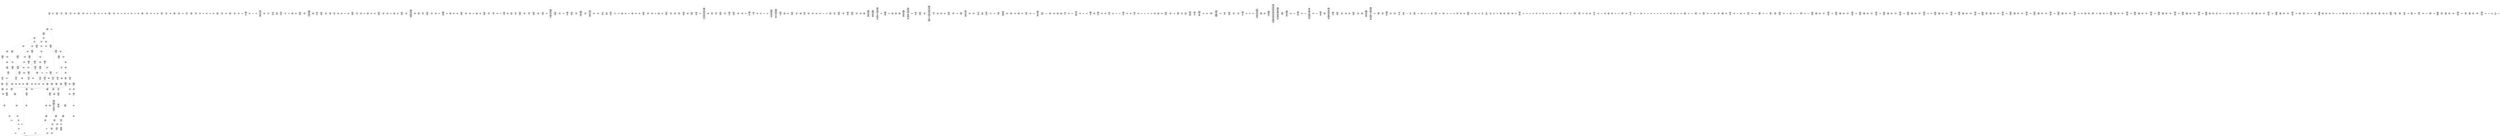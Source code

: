 /* Generated by GvGen v.1.0 (https://www.github.com/stricaud/gvgen) */

digraph G {
compound=true;
   node1 [label="[anywhere]"];
   node2 [label="# 0x0
PUSHX Data
PUSHX Data
MSTORE
CALLVALUE
ISZERO
PUSHX Data
JUMPI
"];
   node3 [label="# 0xc
PUSHX Data
REVERT
"];
   node4 [label="# 0x10
JUMPDEST
PUSHX LogicData
CALLDATASIZE
LT
PUSHX Data
JUMPI
"];
   node5 [label="# 0x1a
PUSHX Data
CALLDATALOAD
PUSHX BitData
SHR
PUSHX LogicData
GT
PUSHX Data
JUMPI
"];
   node6 [label="# 0x2b
PUSHX LogicData
GT
PUSHX Data
JUMPI
"];
   node7 [label="# 0x36
PUSHX LogicData
EQ
PUSHX Data
JUMPI
"];
   node8 [label="# 0x41
PUSHX LogicData
EQ
PUSHX Data
JUMPI
"];
   node9 [label="# 0x4c
PUSHX LogicData
EQ
PUSHX Data
JUMPI
"];
   node10 [label="# 0x57
PUSHX LogicData
EQ
PUSHX Data
JUMPI
"];
   node11 [label="# 0x62
PUSHX LogicData
EQ
PUSHX Data
JUMPI
"];
   node12 [label="# 0x6d
PUSHX LogicData
EQ
PUSHX Data
JUMPI
"];
   node13 [label="# 0x78
PUSHX Data
JUMP
"];
   node14 [label="# 0x7c
JUMPDEST
PUSHX LogicData
EQ
PUSHX Data
JUMPI
"];
   node15 [label="# 0x88
PUSHX LogicData
EQ
PUSHX Data
JUMPI
"];
   node16 [label="# 0x93
PUSHX LogicData
EQ
PUSHX Data
JUMPI
"];
   node17 [label="# 0x9e
PUSHX LogicData
EQ
PUSHX Data
JUMPI
"];
   node18 [label="# 0xa9
PUSHX LogicData
EQ
PUSHX Data
JUMPI
"];
   node19 [label="# 0xb4
PUSHX Data
JUMP
"];
   node20 [label="# 0xb8
JUMPDEST
PUSHX LogicData
GT
PUSHX Data
JUMPI
"];
   node21 [label="# 0xc4
PUSHX LogicData
EQ
PUSHX Data
JUMPI
"];
   node22 [label="# 0xcf
PUSHX LogicData
EQ
PUSHX Data
JUMPI
"];
   node23 [label="# 0xda
PUSHX LogicData
EQ
PUSHX Data
JUMPI
"];
   node24 [label="# 0xe5
PUSHX LogicData
EQ
PUSHX Data
JUMPI
"];
   node25 [label="# 0xf0
PUSHX LogicData
EQ
PUSHX Data
JUMPI
"];
   node26 [label="# 0xfb
PUSHX LogicData
EQ
PUSHX Data
JUMPI
"];
   node27 [label="# 0x106
PUSHX Data
JUMP
"];
   node28 [label="# 0x10a
JUMPDEST
PUSHX LogicData
EQ
PUSHX Data
JUMPI
"];
   node29 [label="# 0x116
PUSHX LogicData
EQ
PUSHX Data
JUMPI
"];
   node30 [label="# 0x121
PUSHX LogicData
EQ
PUSHX Data
JUMPI
"];
   node31 [label="# 0x12c
PUSHX LogicData
EQ
PUSHX Data
JUMPI
"];
   node32 [label="# 0x137
PUSHX LogicData
EQ
PUSHX Data
JUMPI
"];
   node33 [label="# 0x142
JUMPDEST
PUSHX Data
REVERT
"];
   node34 [label="# 0x147
JUMPDEST
PUSHX Data
PUSHX ArithData
CALLDATASIZE
SUB
ADD
PUSHX Data
PUSHX Data
JUMP
"];
   node35 [label="# 0x15c
JUMPDEST
PUSHX Data
JUMP
"];
   node36 [label="# 0x161
JUMPDEST
PUSHX MemData
MLOAD
PUSHX Data
PUSHX Data
JUMP
"];
   node37 [label="# 0x16e
JUMPDEST
PUSHX MemData
MLOAD
SUB
RETURN
"];
   node38 [label="# 0x177
JUMPDEST
PUSHX Data
PUSHX Data
JUMP
"];
   node39 [label="# 0x17f
JUMPDEST
PUSHX MemData
MLOAD
PUSHX Data
PUSHX Data
JUMP
"];
   node40 [label="# 0x18c
JUMPDEST
PUSHX MemData
MLOAD
SUB
RETURN
"];
   node41 [label="# 0x195
JUMPDEST
PUSHX Data
PUSHX ArithData
CALLDATASIZE
SUB
ADD
PUSHX Data
PUSHX Data
JUMP
"];
   node42 [label="# 0x1aa
JUMPDEST
PUSHX Data
JUMP
"];
   node43 [label="# 0x1af
JUMPDEST
PUSHX MemData
MLOAD
PUSHX Data
PUSHX Data
JUMP
"];
   node44 [label="# 0x1bc
JUMPDEST
PUSHX MemData
MLOAD
SUB
RETURN
"];
   node45 [label="# 0x1c5
JUMPDEST
PUSHX Data
PUSHX ArithData
CALLDATASIZE
SUB
ADD
PUSHX Data
PUSHX Data
JUMP
"];
   node46 [label="# 0x1da
JUMPDEST
PUSHX Data
JUMP
"];
   node47 [label="# 0x1df
JUMPDEST
STOP
"];
   node48 [label="# 0x1e1
JUMPDEST
PUSHX Data
PUSHX Data
JUMP
"];
   node49 [label="# 0x1e9
JUMPDEST
PUSHX MemData
MLOAD
PUSHX Data
PUSHX Data
JUMP
"];
   node50 [label="# 0x1f6
JUMPDEST
PUSHX MemData
MLOAD
SUB
RETURN
"];
   node51 [label="# 0x1ff
JUMPDEST
PUSHX Data
PUSHX ArithData
CALLDATASIZE
SUB
ADD
PUSHX Data
PUSHX Data
JUMP
"];
   node52 [label="# 0x214
JUMPDEST
PUSHX Data
JUMP
"];
   node53 [label="# 0x219
JUMPDEST
STOP
"];
   node54 [label="# 0x21b
JUMPDEST
PUSHX Data
PUSHX ArithData
CALLDATASIZE
SUB
ADD
PUSHX Data
PUSHX Data
JUMP
"];
   node55 [label="# 0x230
JUMPDEST
PUSHX Data
JUMP
"];
   node56 [label="# 0x235
JUMPDEST
PUSHX MemData
MLOAD
PUSHX Data
PUSHX Data
JUMP
"];
   node57 [label="# 0x242
JUMPDEST
PUSHX MemData
MLOAD
SUB
RETURN
"];
   node58 [label="# 0x24b
JUMPDEST
PUSHX Data
PUSHX ArithData
CALLDATASIZE
SUB
ADD
PUSHX Data
PUSHX Data
JUMP
"];
   node59 [label="# 0x260
JUMPDEST
PUSHX Data
JUMP
"];
   node60 [label="# 0x265
JUMPDEST
STOP
"];
   node61 [label="# 0x267
JUMPDEST
PUSHX Data
PUSHX ArithData
CALLDATASIZE
SUB
ADD
PUSHX Data
PUSHX Data
JUMP
"];
   node62 [label="# 0x27c
JUMPDEST
PUSHX Data
JUMP
"];
   node63 [label="# 0x281
JUMPDEST
STOP
"];
   node64 [label="# 0x283
JUMPDEST
PUSHX Data
PUSHX ArithData
CALLDATASIZE
SUB
ADD
PUSHX Data
PUSHX Data
JUMP
"];
   node65 [label="# 0x298
JUMPDEST
PUSHX Data
JUMP
"];
   node66 [label="# 0x29d
JUMPDEST
STOP
"];
   node67 [label="# 0x29f
JUMPDEST
PUSHX Data
PUSHX ArithData
CALLDATASIZE
SUB
ADD
PUSHX Data
PUSHX Data
JUMP
"];
   node68 [label="# 0x2b4
JUMPDEST
PUSHX Data
JUMP
"];
   node69 [label="# 0x2b9
JUMPDEST
PUSHX MemData
MLOAD
PUSHX Data
PUSHX Data
JUMP
"];
   node70 [label="# 0x2c6
JUMPDEST
PUSHX MemData
MLOAD
SUB
RETURN
"];
   node71 [label="# 0x2cf
JUMPDEST
PUSHX Data
PUSHX ArithData
CALLDATASIZE
SUB
ADD
PUSHX Data
PUSHX Data
JUMP
"];
   node72 [label="# 0x2e4
JUMPDEST
PUSHX Data
JUMP
"];
   node73 [label="# 0x2e9
JUMPDEST
STOP
"];
   node74 [label="# 0x2eb
JUMPDEST
PUSHX Data
PUSHX ArithData
CALLDATASIZE
SUB
ADD
PUSHX Data
PUSHX Data
JUMP
"];
   node75 [label="# 0x300
JUMPDEST
PUSHX Data
JUMP
"];
   node76 [label="# 0x305
JUMPDEST
PUSHX MemData
MLOAD
PUSHX Data
PUSHX Data
JUMP
"];
   node77 [label="# 0x312
JUMPDEST
PUSHX MemData
MLOAD
SUB
RETURN
"];
   node78 [label="# 0x31b
JUMPDEST
PUSHX Data
PUSHX ArithData
CALLDATASIZE
SUB
ADD
PUSHX Data
PUSHX Data
JUMP
"];
   node79 [label="# 0x330
JUMPDEST
PUSHX Data
JUMP
"];
   node80 [label="# 0x335
JUMPDEST
PUSHX MemData
MLOAD
PUSHX Data
PUSHX Data
JUMP
"];
   node81 [label="# 0x342
JUMPDEST
PUSHX MemData
MLOAD
SUB
RETURN
"];
   node82 [label="# 0x34b
JUMPDEST
PUSHX Data
PUSHX Data
JUMP
"];
   node83 [label="# 0x353
JUMPDEST
STOP
"];
   node84 [label="# 0x355
JUMPDEST
PUSHX Data
PUSHX Data
JUMP
"];
   node85 [label="# 0x35d
JUMPDEST
PUSHX MemData
MLOAD
PUSHX Data
PUSHX Data
JUMP
"];
   node86 [label="# 0x36a
JUMPDEST
PUSHX MemData
MLOAD
SUB
RETURN
"];
   node87 [label="# 0x373
JUMPDEST
PUSHX Data
PUSHX Data
JUMP
"];
   node88 [label="# 0x37b
JUMPDEST
PUSHX MemData
MLOAD
PUSHX Data
PUSHX Data
JUMP
"];
   node89 [label="# 0x388
JUMPDEST
PUSHX MemData
MLOAD
SUB
RETURN
"];
   node90 [label="# 0x391
JUMPDEST
PUSHX Data
PUSHX ArithData
CALLDATASIZE
SUB
ADD
PUSHX Data
PUSHX Data
JUMP
"];
   node91 [label="# 0x3a6
JUMPDEST
PUSHX Data
JUMP
"];
   node92 [label="# 0x3ab
JUMPDEST
STOP
"];
   node93 [label="# 0x3ad
JUMPDEST
PUSHX Data
PUSHX ArithData
CALLDATASIZE
SUB
ADD
PUSHX Data
PUSHX Data
JUMP
"];
   node94 [label="# 0x3c2
JUMPDEST
PUSHX Data
JUMP
"];
   node95 [label="# 0x3c7
JUMPDEST
STOP
"];
   node96 [label="# 0x3c9
JUMPDEST
PUSHX Data
PUSHX ArithData
CALLDATASIZE
SUB
ADD
PUSHX Data
PUSHX Data
JUMP
"];
   node97 [label="# 0x3de
JUMPDEST
PUSHX Data
JUMP
"];
   node98 [label="# 0x3e3
JUMPDEST
PUSHX MemData
MLOAD
PUSHX Data
PUSHX Data
JUMP
"];
   node99 [label="# 0x3f0
JUMPDEST
PUSHX MemData
MLOAD
SUB
RETURN
"];
   node100 [label="# 0x3f9
JUMPDEST
PUSHX Data
PUSHX ArithData
CALLDATASIZE
SUB
ADD
PUSHX Data
PUSHX Data
JUMP
"];
   node101 [label="# 0x40e
JUMPDEST
PUSHX Data
JUMP
"];
   node102 [label="# 0x413
JUMPDEST
PUSHX MemData
MLOAD
PUSHX Data
PUSHX Data
JUMP
"];
   node103 [label="# 0x420
JUMPDEST
PUSHX MemData
MLOAD
SUB
RETURN
"];
   node104 [label="# 0x429
JUMPDEST
PUSHX Data
PUSHX ArithData
CALLDATASIZE
SUB
ADD
PUSHX Data
PUSHX Data
JUMP
"];
   node105 [label="# 0x43e
JUMPDEST
PUSHX Data
JUMP
"];
   node106 [label="# 0x443
JUMPDEST
STOP
"];
   node107 [label="# 0x445
JUMPDEST
PUSHX Data
PUSHX BitData
PUSHX BitData
NOT
AND
PUSHX BitData
NOT
AND
EQ
PUSHX Data
JUMPI
"];
   node108 [label="# 0x4ae
PUSHX Data
PUSHX Data
JUMP
"];
   node109 [label="# 0x4b7
JUMPDEST
"];
   node110 [label="# 0x4b8
JUMPDEST
JUMP
"];
   node111 [label="# 0x4bf
JUMPDEST
PUSHX Data
PUSHX StorData
SLOAD
PUSHX Data
PUSHX Data
JUMP
"];
   node112 [label="# 0x4ce
JUMPDEST
PUSHX ArithData
ADD
PUSHX ArithData
DIV
MUL
PUSHX ArithData
ADD
PUSHX MemData
MLOAD
ADD
PUSHX Data
MSTORE
MSTORE
PUSHX ArithData
ADD
SLOAD
PUSHX Data
PUSHX Data
JUMP
"];
   node113 [label="# 0x4fa
JUMPDEST
ISZERO
PUSHX Data
JUMPI
"];
   node114 [label="# 0x501
PUSHX LogicData
LT
PUSHX Data
JUMPI
"];
   node115 [label="# 0x509
PUSHX ArithData
SLOAD
DIV
MUL
MSTORE
PUSHX ArithData
ADD
PUSHX Data
JUMP
"];
   node116 [label="# 0x51c
JUMPDEST
ADD
PUSHX Data
MSTORE
PUSHX Data
PUSHX Data
SHA3
"];
   node117 [label="# 0x52a
JUMPDEST
SLOAD
MSTORE
PUSHX ArithData
ADD
PUSHX ArithData
ADD
GT
PUSHX Data
JUMPI
"];
   node118 [label="# 0x53e
SUB
PUSHX BitData
AND
ADD
"];
   node119 [label="# 0x547
JUMPDEST
JUMP
"];
   node120 [label="# 0x551
JUMPDEST
PUSHX Data
PUSHX Data
PUSHX Data
JUMP
"];
   node121 [label="# 0x55c
JUMPDEST
PUSHX Data
JUMPI
"];
   node122 [label="# 0x561
PUSHX MemData
MLOAD
PUSHX Data
MSTORE
PUSHX ArithData
ADD
PUSHX Data
PUSHX Data
JUMP
"];
   node123 [label="# 0x592
JUMPDEST
PUSHX MemData
MLOAD
SUB
REVERT
"];
   node124 [label="# 0x59b
JUMPDEST
PUSHX Data
PUSHX ArithData
MSTORE
PUSHX ArithData
ADD
MSTORE
PUSHX ArithData
ADD
PUSHX Data
SHA3
PUSHX ArithData
SLOAD
PUSHX ArithData
EXP
DIV
PUSHX BitData
AND
JUMP
"];
   node125 [label="# 0x5d6
JUMPDEST
PUSHX Data
PUSHX Data
PUSHX Data
JUMP
"];
   node126 [label="# 0x5e1
JUMPDEST
PUSHX BitData
AND
PUSHX BitData
AND
EQ
ISZERO
PUSHX Data
JUMPI
"];
   node127 [label="# 0x618
PUSHX MemData
MLOAD
PUSHX Data
MSTORE
PUSHX ArithData
ADD
PUSHX Data
PUSHX Data
JUMP
"];
   node128 [label="# 0x649
JUMPDEST
PUSHX MemData
MLOAD
SUB
REVERT
"];
   node129 [label="# 0x652
JUMPDEST
PUSHX BitData
AND
PUSHX Data
PUSHX Data
JUMP
"];
   node130 [label="# 0x671
JUMPDEST
PUSHX BitData
AND
EQ
PUSHX Data
JUMPI
"];
   node131 [label="# 0x68e
PUSHX Data
PUSHX Data
PUSHX Data
JUMP
"];
   node132 [label="# 0x69a
JUMPDEST
PUSHX Data
JUMP
"];
   node133 [label="# 0x69f
JUMPDEST
"];
   node134 [label="# 0x6a0
JUMPDEST
PUSHX Data
JUMPI
"];
   node135 [label="# 0x6a5
PUSHX MemData
MLOAD
PUSHX Data
MSTORE
PUSHX ArithData
ADD
PUSHX Data
PUSHX Data
JUMP
"];
   node136 [label="# 0x6d6
JUMPDEST
PUSHX MemData
MLOAD
SUB
REVERT
"];
   node137 [label="# 0x6df
JUMPDEST
PUSHX Data
PUSHX Data
JUMP
"];
   node138 [label="# 0x6e9
JUMPDEST
JUMP
"];
   node139 [label="# 0x6ee
JUMPDEST
PUSHX Data
PUSHX StorData
SLOAD
JUMP
"];
   node140 [label="# 0x6fb
JUMPDEST
PUSHX Data
PUSHX Data
PUSHX Data
JUMP
"];
   node141 [label="# 0x706
JUMPDEST
PUSHX Data
JUMP
"];
   node142 [label="# 0x70c
JUMPDEST
PUSHX Data
JUMPI
"];
   node143 [label="# 0x711
PUSHX MemData
MLOAD
PUSHX Data
MSTORE
PUSHX ArithData
ADD
PUSHX Data
PUSHX Data
JUMP
"];
   node144 [label="# 0x742
JUMPDEST
PUSHX MemData
MLOAD
SUB
REVERT
"];
   node145 [label="# 0x74b
JUMPDEST
PUSHX Data
PUSHX Data
JUMP
"];
   node146 [label="# 0x756
JUMPDEST
JUMP
"];
   node147 [label="# 0x75b
JUMPDEST
PUSHX Data
PUSHX Data
PUSHX Data
JUMP
"];
   node148 [label="# 0x766
JUMPDEST
LT
PUSHX Data
JUMPI
"];
   node149 [label="# 0x76d
PUSHX MemData
MLOAD
PUSHX Data
MSTORE
PUSHX ArithData
ADD
PUSHX Data
PUSHX Data
JUMP
"];
   node150 [label="# 0x79e
JUMPDEST
PUSHX MemData
MLOAD
SUB
REVERT
"];
   node151 [label="# 0x7a7
JUMPDEST
PUSHX Data
PUSHX ArithData
PUSHX BitData
AND
PUSHX BitData
AND
MSTORE
PUSHX ArithData
ADD
MSTORE
PUSHX ArithData
ADD
PUSHX Data
SHA3
PUSHX ArithData
MSTORE
PUSHX ArithData
ADD
MSTORE
PUSHX ArithData
ADD
PUSHX Data
SHA3
SLOAD
JUMP
"];
   node152 [label="# 0x800
JUMPDEST
PUSHX Data
PUSHX Data
JUMP
"];
   node153 [label="# 0x808
JUMPDEST
PUSHX BitData
AND
PUSHX Data
PUSHX Data
JUMP
"];
   node154 [label="# 0x826
JUMPDEST
PUSHX BitData
AND
EQ
PUSHX Data
JUMPI
"];
   node155 [label="# 0x842
PUSHX MemData
MLOAD
PUSHX Data
MSTORE
PUSHX ArithData
ADD
PUSHX Data
PUSHX Data
JUMP
"];
   node156 [label="# 0x873
JUMPDEST
PUSHX MemData
MLOAD
SUB
REVERT
"];
   node157 [label="# 0x87c
JUMPDEST
PUSHX Data
PUSHX Data
JUMP
"];
   node158 [label="# 0x886
JUMPDEST
JUMP
"];
   node159 [label="# 0x88a
JUMPDEST
PUSHX Data
PUSHX MemData
MLOAD
PUSHX ArithData
ADD
PUSHX Data
MSTORE
PUSHX Data
MSTORE
PUSHX Data
JUMP
"];
   node160 [label="# 0x8a5
JUMPDEST
JUMP
"];
   node161 [label="# 0x8aa
JUMPDEST
PUSHX Data
PUSHX Data
PUSHX Data
JUMP
"];
   node162 [label="# 0x8b5
JUMPDEST
PUSHX Data
JUMP
"];
   node163 [label="# 0x8bb
JUMPDEST
PUSHX Data
JUMPI
"];
   node164 [label="# 0x8c0
PUSHX MemData
MLOAD
PUSHX Data
MSTORE
PUSHX ArithData
ADD
PUSHX Data
PUSHX Data
JUMP
"];
   node165 [label="# 0x8f1
JUMPDEST
PUSHX MemData
MLOAD
SUB
REVERT
"];
   node166 [label="# 0x8fa
JUMPDEST
PUSHX Data
PUSHX Data
JUMP
"];
   node167 [label="# 0x903
JUMPDEST
JUMP
"];
   node168 [label="# 0x906
JUMPDEST
PUSHX Data
PUSHX Data
PUSHX Data
JUMP
"];
   node169 [label="# 0x910
JUMPDEST
LT
PUSHX Data
JUMPI
"];
   node170 [label="# 0x917
PUSHX MemData
MLOAD
PUSHX Data
MSTORE
PUSHX ArithData
ADD
PUSHX Data
PUSHX Data
JUMP
"];
   node171 [label="# 0x948
JUMPDEST
PUSHX MemData
MLOAD
SUB
REVERT
"];
   node172 [label="# 0x951
JUMPDEST
PUSHX StorData
SLOAD
LT
PUSHX Data
JUMPI
"];
   node173 [label="# 0x95d
PUSHX Data
PUSHX Data
JUMP
"];
   node174 [label="# 0x964
JUMPDEST
"];
   node175 [label="# 0x965
JUMPDEST
PUSHX Data
MSTORE
PUSHX Data
PUSHX Data
SHA3
ADD
SLOAD
JUMP
"];
   node176 [label="# 0x977
JUMPDEST
PUSHX Data
PUSHX Data
JUMP
"];
   node177 [label="# 0x97f
JUMPDEST
PUSHX BitData
AND
PUSHX Data
PUSHX Data
JUMP
"];
   node178 [label="# 0x99d
JUMPDEST
PUSHX BitData
AND
EQ
PUSHX Data
JUMPI
"];
   node179 [label="# 0x9b9
PUSHX MemData
MLOAD
PUSHX Data
MSTORE
PUSHX ArithData
ADD
PUSHX Data
PUSHX Data
JUMP
"];
   node180 [label="# 0x9ea
JUMPDEST
PUSHX MemData
MLOAD
SUB
REVERT
"];
   node181 [label="# 0x9f3
JUMPDEST
PUSHX LogicData
MLOAD
GT
PUSHX Data
JUMPI
"];
   node182 [label="# 0x9fd
PUSHX MemData
MLOAD
PUSHX Data
MSTORE
PUSHX ArithData
ADD
PUSHX Data
PUSHX Data
JUMP
"];
   node183 [label="# 0xa2e
JUMPDEST
PUSHX MemData
MLOAD
SUB
REVERT
"];
   node184 [label="# 0xa37
JUMPDEST
PUSHX Data
MLOAD
PUSHX ArithData
ADD
PUSHX Data
PUSHX Data
JUMP
"];
   node185 [label="# 0xa4d
JUMPDEST
JUMP
"];
   node186 [label="# 0xa51
JUMPDEST
PUSHX Data
PUSHX Data
PUSHX ArithData
MSTORE
PUSHX ArithData
ADD
MSTORE
PUSHX ArithData
ADD
PUSHX Data
SHA3
PUSHX ArithData
SLOAD
PUSHX ArithData
EXP
DIV
PUSHX BitData
AND
PUSHX BitData
PUSHX BitData
AND
PUSHX BitData
AND
EQ
ISZERO
PUSHX Data
JUMPI
"];
   node187 [label="# 0xac0
PUSHX MemData
MLOAD
PUSHX Data
MSTORE
PUSHX ArithData
ADD
PUSHX Data
PUSHX Data
JUMP
"];
   node188 [label="# 0xaf1
JUMPDEST
PUSHX MemData
MLOAD
SUB
REVERT
"];
   node189 [label="# 0xafa
JUMPDEST
JUMP
"];
   node190 [label="# 0xb03
JUMPDEST
PUSHX BitData
PUSHX BitData
AND
PUSHX BitData
AND
EQ
ISZERO
PUSHX Data
JUMPI
"];
   node191 [label="# 0xb3a
PUSHX MemData
MLOAD
PUSHX Data
MSTORE
PUSHX ArithData
ADD
PUSHX Data
PUSHX Data
JUMP
"];
   node192 [label="# 0xb6b
JUMPDEST
PUSHX MemData
MLOAD
SUB
REVERT
"];
   node193 [label="# 0xb74
JUMPDEST
PUSHX Data
PUSHX ArithData
PUSHX BitData
AND
PUSHX BitData
AND
MSTORE
PUSHX ArithData
ADD
MSTORE
PUSHX ArithData
ADD
PUSHX Data
SHA3
SLOAD
JUMP
"];
   node194 [label="# 0xbbb
JUMPDEST
PUSHX Data
PUSHX Data
JUMP
"];
   node195 [label="# 0xbc3
JUMPDEST
PUSHX BitData
AND
PUSHX Data
PUSHX Data
JUMP
"];
   node196 [label="# 0xbe1
JUMPDEST
PUSHX BitData
AND
EQ
PUSHX Data
JUMPI
"];
   node197 [label="# 0xbfd
PUSHX MemData
MLOAD
PUSHX Data
MSTORE
PUSHX ArithData
ADD
PUSHX Data
PUSHX Data
JUMP
"];
   node198 [label="# 0xc2e
JUMPDEST
PUSHX MemData
MLOAD
SUB
REVERT
"];
   node199 [label="# 0xc37
JUMPDEST
PUSHX Data
PUSHX Data
PUSHX Data
JUMP
"];
   node200 [label="# 0xc41
JUMPDEST
JUMP
"];
   node201 [label="# 0xc43
JUMPDEST
PUSHX Data
PUSHX StorData
PUSHX ArithData
SLOAD
PUSHX ArithData
EXP
DIV
PUSHX BitData
AND
JUMP
"];
   node202 [label="# 0xc6d
JUMPDEST
PUSHX Data
PUSHX StorData
SLOAD
PUSHX Data
PUSHX Data
JUMP
"];
   node203 [label="# 0xc7c
JUMPDEST
PUSHX ArithData
ADD
PUSHX ArithData
DIV
MUL
PUSHX ArithData
ADD
PUSHX MemData
MLOAD
ADD
PUSHX Data
MSTORE
MSTORE
PUSHX ArithData
ADD
SLOAD
PUSHX Data
PUSHX Data
JUMP
"];
   node204 [label="# 0xca8
JUMPDEST
ISZERO
PUSHX Data
JUMPI
"];
   node205 [label="# 0xcaf
PUSHX LogicData
LT
PUSHX Data
JUMPI
"];
   node206 [label="# 0xcb7
PUSHX ArithData
SLOAD
DIV
MUL
MSTORE
PUSHX ArithData
ADD
PUSHX Data
JUMP
"];
   node207 [label="# 0xcca
JUMPDEST
ADD
PUSHX Data
MSTORE
PUSHX Data
PUSHX Data
SHA3
"];
   node208 [label="# 0xcd8
JUMPDEST
SLOAD
MSTORE
PUSHX ArithData
ADD
PUSHX ArithData
ADD
GT
PUSHX Data
JUMPI
"];
   node209 [label="# 0xcec
SUB
PUSHX BitData
AND
ADD
"];
   node210 [label="# 0xcf5
JUMPDEST
JUMP
"];
   node211 [label="# 0xcff
JUMPDEST
PUSHX Data
PUSHX Data
PUSHX Data
JUMP
"];
   node212 [label="# 0xd0a
JUMPDEST
PUSHX Data
JUMP
"];
   node213 [label="# 0xd11
JUMPDEST
JUMP
"];
   node214 [label="# 0xd15
JUMPDEST
PUSHX Data
PUSHX Data
PUSHX Data
JUMP
"];
   node215 [label="# 0xd20
JUMPDEST
PUSHX Data
JUMP
"];
   node216 [label="# 0xd26
JUMPDEST
PUSHX Data
JUMPI
"];
   node217 [label="# 0xd2b
PUSHX MemData
MLOAD
PUSHX Data
MSTORE
PUSHX ArithData
ADD
PUSHX Data
PUSHX Data
JUMP
"];
   node218 [label="# 0xd5c
JUMPDEST
PUSHX MemData
MLOAD
SUB
REVERT
"];
   node219 [label="# 0xd65
JUMPDEST
PUSHX Data
PUSHX Data
JUMP
"];
   node220 [label="# 0xd71
JUMPDEST
JUMP
"];
   node221 [label="# 0xd77
JUMPDEST
PUSHX Data
PUSHX Data
PUSHX Data
JUMP
"];
   node222 [label="# 0xd82
JUMPDEST
PUSHX Data
JUMPI
"];
   node223 [label="# 0xd87
PUSHX MemData
MLOAD
PUSHX Data
MSTORE
PUSHX ArithData
ADD
PUSHX Data
PUSHX Data
JUMP
"];
   node224 [label="# 0xdb8
JUMPDEST
PUSHX MemData
MLOAD
SUB
REVERT
"];
   node225 [label="# 0xdc1
JUMPDEST
PUSHX Data
PUSHX Data
PUSHX Data
JUMP
"];
   node226 [label="# 0xdcb
JUMPDEST
PUSHX LogicData
MLOAD
GT
PUSHX Data
JUMPI
"];
   node227 [label="# 0xdd7
PUSHX MemData
MLOAD
PUSHX ArithData
ADD
PUSHX Data
MSTORE
PUSHX Data
MSTORE
PUSHX Data
JUMP
"];
   node228 [label="# 0xdeb
JUMPDEST
PUSHX Data
PUSHX Data
JUMP
"];
   node229 [label="# 0xdf5
JUMPDEST
PUSHX MemData
MLOAD
PUSHX ArithData
ADD
PUSHX Data
PUSHX Data
JUMP
"];
   node230 [label="# 0xe06
JUMPDEST
PUSHX MemData
MLOAD
PUSHX ArithData
SUB
SUB
MSTORE
PUSHX Data
MSTORE
"];
   node231 [label="# 0xe16
JUMPDEST
JUMP
"];
   node232 [label="# 0xe1e
JUMPDEST
PUSHX Data
PUSHX Data
PUSHX ArithData
PUSHX BitData
AND
PUSHX BitData
AND
MSTORE
PUSHX ArithData
ADD
MSTORE
PUSHX ArithData
ADD
PUSHX Data
SHA3
PUSHX ArithData
PUSHX BitData
AND
PUSHX BitData
AND
MSTORE
PUSHX ArithData
ADD
MSTORE
PUSHX ArithData
ADD
PUSHX Data
SHA3
PUSHX ArithData
SLOAD
PUSHX ArithData
EXP
DIV
PUSHX BitData
AND
JUMP
"];
   node233 [label="# 0xeb2
JUMPDEST
PUSHX Data
PUSHX Data
JUMP
"];
   node234 [label="# 0xeba
JUMPDEST
PUSHX BitData
AND
PUSHX Data
PUSHX Data
JUMP
"];
   node235 [label="# 0xed8
JUMPDEST
PUSHX BitData
AND
EQ
PUSHX Data
JUMPI
"];
   node236 [label="# 0xef4
PUSHX MemData
MLOAD
PUSHX Data
MSTORE
PUSHX ArithData
ADD
PUSHX Data
PUSHX Data
JUMP
"];
   node237 [label="# 0xf25
JUMPDEST
PUSHX MemData
MLOAD
SUB
REVERT
"];
   node238 [label="# 0xf2e
JUMPDEST
PUSHX BitData
PUSHX BitData
AND
PUSHX BitData
AND
EQ
ISZERO
PUSHX Data
JUMPI
"];
   node239 [label="# 0xf64
PUSHX MemData
MLOAD
PUSHX Data
MSTORE
PUSHX ArithData
ADD
PUSHX Data
PUSHX Data
JUMP
"];
   node240 [label="# 0xf95
JUMPDEST
PUSHX MemData
MLOAD
SUB
REVERT
"];
   node241 [label="# 0xf9e
JUMPDEST
PUSHX Data
PUSHX Data
JUMP
"];
   node242 [label="# 0xfa7
JUMPDEST
JUMP
"];
   node243 [label="# 0xfaa
JUMPDEST
PUSHX Data
PUSHX BitData
PUSHX BitData
NOT
AND
PUSHX BitData
NOT
AND
EQ
PUSHX Data
JUMPI
"];
   node244 [label="# 0x1013
PUSHX BitData
PUSHX BitData
NOT
AND
PUSHX BitData
NOT
AND
EQ
"];
   node245 [label="# 0x1075
JUMPDEST
PUSHX Data
JUMPI
"];
   node246 [label="# 0x107b
PUSHX Data
PUSHX Data
JUMP
"];
   node247 [label="# 0x1084
JUMPDEST
"];
   node248 [label="# 0x1085
JUMPDEST
JUMP
"];
   node249 [label="# 0x108c
JUMPDEST
PUSHX BitData
PUSHX BitData
AND
PUSHX Data
PUSHX ArithData
MSTORE
PUSHX ArithData
ADD
MSTORE
PUSHX ArithData
ADD
PUSHX Data
SHA3
PUSHX ArithData
SLOAD
PUSHX ArithData
EXP
DIV
PUSHX BitData
AND
PUSHX BitData
AND
EQ
ISZERO
JUMP
"];
   node250 [label="# 0x10f8
JUMPDEST
PUSHX Data
CALLER
JUMP
"];
   node251 [label="# 0x1100
JUMPDEST
PUSHX Data
PUSHX ArithData
MSTORE
PUSHX ArithData
ADD
MSTORE
PUSHX ArithData
ADD
PUSHX Data
SHA3
PUSHX ArithData
PUSHX ArithData
EXP
SLOAD
PUSHX ArithData
MUL
NOT
AND
PUSHX BitData
AND
MUL
OR
SSTORE
PUSHX BitData
AND
PUSHX Data
PUSHX Data
JUMP
"];
   node252 [label="# 0x1173
JUMPDEST
PUSHX BitData
AND
PUSHX Data
PUSHX MemData
MLOAD
PUSHX MemData
MLOAD
SUB
LOGX
JUMP
"];
   node253 [label="# 0x11b9
JUMPDEST
PUSHX Data
PUSHX Data
PUSHX Data
JUMP
"];
   node254 [label="# 0x11c4
JUMPDEST
PUSHX Data
JUMPI
"];
   node255 [label="# 0x11c9
PUSHX MemData
MLOAD
PUSHX Data
MSTORE
PUSHX ArithData
ADD
PUSHX Data
PUSHX Data
JUMP
"];
   node256 [label="# 0x11fa
JUMPDEST
PUSHX MemData
MLOAD
SUB
REVERT
"];
   node257 [label="# 0x1203
JUMPDEST
PUSHX Data
PUSHX Data
PUSHX Data
JUMP
"];
   node258 [label="# 0x120e
JUMPDEST
PUSHX BitData
AND
PUSHX BitData
AND
EQ
PUSHX Data
JUMPI
"];
   node259 [label="# 0x1245
PUSHX BitData
AND
PUSHX Data
PUSHX Data
JUMP
"];
   node260 [label="# 0x1265
JUMPDEST
PUSHX BitData
AND
EQ
"];
   node261 [label="# 0x127d
JUMPDEST
PUSHX Data
JUMPI
"];
   node262 [label="# 0x1283
PUSHX Data
PUSHX Data
JUMP
"];
   node263 [label="# 0x128d
JUMPDEST
"];
   node264 [label="# 0x128e
JUMPDEST
JUMP
"];
   node265 [label="# 0x1297
JUMPDEST
PUSHX BitData
AND
PUSHX Data
PUSHX Data
JUMP
"];
   node266 [label="# 0x12b7
JUMPDEST
PUSHX BitData
AND
EQ
PUSHX Data
JUMPI
"];
   node267 [label="# 0x12d3
PUSHX MemData
MLOAD
PUSHX Data
MSTORE
PUSHX ArithData
ADD
PUSHX Data
PUSHX Data
JUMP
"];
   node268 [label="# 0x1304
JUMPDEST
PUSHX MemData
MLOAD
SUB
REVERT
"];
   node269 [label="# 0x130d
JUMPDEST
PUSHX BitData
PUSHX BitData
AND
PUSHX BitData
AND
EQ
ISZERO
PUSHX Data
JUMPI
"];
   node270 [label="# 0x1343
PUSHX MemData
MLOAD
PUSHX Data
MSTORE
PUSHX ArithData
ADD
PUSHX Data
PUSHX Data
JUMP
"];
   node271 [label="# 0x1374
JUMPDEST
PUSHX MemData
MLOAD
SUB
REVERT
"];
   node272 [label="# 0x137d
JUMPDEST
PUSHX Data
PUSHX Data
JUMP
"];
   node273 [label="# 0x1388
JUMPDEST
PUSHX Data
PUSHX Data
PUSHX Data
JUMP
"];
   node274 [label="# 0x1393
JUMPDEST
PUSHX Data
PUSHX Data
PUSHX ArithData
PUSHX BitData
AND
PUSHX BitData
AND
MSTORE
PUSHX ArithData
ADD
MSTORE
PUSHX ArithData
ADD
PUSHX Data
SHA3
PUSHX Data
SLOAD
PUSHX Data
PUSHX Data
JUMP
"];
   node275 [label="# 0x13e3
JUMPDEST
SSTORE
PUSHX Data
PUSHX Data
PUSHX ArithData
PUSHX BitData
AND
PUSHX BitData
AND
MSTORE
PUSHX ArithData
ADD
MSTORE
PUSHX ArithData
ADD
PUSHX Data
SHA3
PUSHX Data
SLOAD
PUSHX Data
PUSHX Data
JUMP
"];
   node276 [label="# 0x143a
JUMPDEST
SSTORE
PUSHX Data
PUSHX ArithData
MSTORE
PUSHX ArithData
ADD
MSTORE
PUSHX ArithData
ADD
PUSHX Data
SHA3
PUSHX ArithData
PUSHX ArithData
EXP
SLOAD
PUSHX ArithData
MUL
NOT
AND
PUSHX BitData
AND
MUL
OR
SSTORE
PUSHX BitData
AND
PUSHX BitData
AND
PUSHX Data
PUSHX MemData
MLOAD
PUSHX MemData
MLOAD
SUB
LOGX
PUSHX Data
PUSHX Data
JUMP
"];
   node277 [label="# 0x14f9
JUMPDEST
JUMP
"];
   node278 [label="# 0x14fe
JUMPDEST
PUSHX Data
PUSHX MemData
MLOAD
PUSHX ArithData
ADD
PUSHX Data
MSTORE
PUSHX Data
MSTORE
PUSHX Data
JUMP
"];
   node279 [label="# 0x1518
JUMPDEST
JUMP
"];
   node280 [label="# 0x151c
JUMPDEST
PUSHX Data
PUSHX Data
PUSHX Data
JUMP
"];
   node281 [label="# 0x1527
JUMPDEST
PUSHX Data
PUSHX Data
PUSHX Data
JUMP
"];
   node282 [label="# 0x1535
JUMPDEST
PUSHX Data
PUSHX Data
PUSHX Data
JUMP
"];
   node283 [label="# 0x1540
JUMPDEST
PUSHX Data
PUSHX Data
PUSHX ArithData
PUSHX BitData
AND
PUSHX BitData
AND
MSTORE
PUSHX ArithData
ADD
MSTORE
PUSHX ArithData
ADD
PUSHX Data
SHA3
PUSHX Data
SLOAD
PUSHX Data
PUSHX Data
JUMP
"];
   node284 [label="# 0x1590
JUMPDEST
SSTORE
PUSHX Data
PUSHX ArithData
MSTORE
PUSHX ArithData
ADD
MSTORE
PUSHX ArithData
ADD
PUSHX Data
SHA3
PUSHX ArithData
PUSHX ArithData
EXP
SLOAD
PUSHX ArithData
MUL
NOT
AND
SSTORE
PUSHX BitData
PUSHX BitData
AND
PUSHX BitData
AND
PUSHX Data
PUSHX MemData
MLOAD
PUSHX MemData
MLOAD
SUB
LOGX
PUSHX Data
PUSHX Data
PUSHX Data
JUMP
"];
   node285 [label="# 0x1635
JUMPDEST
JUMP
"];
   node286 [label="# 0x1639
JUMPDEST
PUSHX Data
PUSHX StorData
PUSHX ArithData
SLOAD
PUSHX ArithData
EXP
DIV
PUSHX BitData
AND
PUSHX StorData
PUSHX ArithData
PUSHX ArithData
EXP
SLOAD
PUSHX ArithData
MUL
NOT
AND
PUSHX BitData
AND
MUL
OR
SSTORE
PUSHX BitData
AND
PUSHX BitData
AND
PUSHX Data
PUSHX MemData
MLOAD
PUSHX MemData
MLOAD
SUB
LOGX
JUMP
"];
   node287 [label="# 0x16ff
JUMPDEST
PUSHX BitData
AND
PUSHX BitData
AND
EQ
ISZERO
PUSHX Data
JUMPI
"];
   node288 [label="# 0x1734
PUSHX MemData
MLOAD
PUSHX Data
MSTORE
PUSHX ArithData
ADD
PUSHX Data
PUSHX Data
JUMP
"];
   node289 [label="# 0x1765
JUMPDEST
PUSHX MemData
MLOAD
SUB
REVERT
"];
   node290 [label="# 0x176e
JUMPDEST
PUSHX Data
PUSHX ArithData
PUSHX BitData
AND
PUSHX BitData
AND
MSTORE
PUSHX ArithData
ADD
MSTORE
PUSHX ArithData
ADD
PUSHX Data
SHA3
PUSHX ArithData
PUSHX BitData
AND
PUSHX BitData
AND
MSTORE
PUSHX ArithData
ADD
MSTORE
PUSHX ArithData
ADD
PUSHX Data
SHA3
PUSHX ArithData
PUSHX ArithData
EXP
SLOAD
PUSHX ArithData
MUL
NOT
AND
ISZERO
ISZERO
MUL
OR
SSTORE
PUSHX BitData
AND
PUSHX BitData
AND
PUSHX Data
PUSHX MemData
MLOAD
PUSHX Data
PUSHX Data
JUMP
"];
   node291 [label="# 0x185f
JUMPDEST
PUSHX MemData
MLOAD
SUB
LOGX
JUMP
"];
   node292 [label="# 0x186c
JUMPDEST
PUSHX Data
PUSHX Data
JUMP
"];
   node293 [label="# 0x1877
JUMPDEST
PUSHX Data
PUSHX Data
JUMP
"];
   node294 [label="# 0x1883
JUMPDEST
PUSHX Data
JUMPI
"];
   node295 [label="# 0x1888
PUSHX MemData
MLOAD
PUSHX Data
MSTORE
PUSHX ArithData
ADD
PUSHX Data
PUSHX Data
JUMP
"];
   node296 [label="# 0x18b9
JUMPDEST
PUSHX MemData
MLOAD
SUB
REVERT
"];
   node297 [label="# 0x18c2
JUMPDEST
JUMP
"];
   node298 [label="# 0x18c8
JUMPDEST
PUSHX Data
PUSHX StorData
SLOAD
PUSHX Data
PUSHX Data
JUMP
"];
   node299 [label="# 0x18d7
JUMPDEST
PUSHX ArithData
ADD
PUSHX ArithData
DIV
MUL
PUSHX ArithData
ADD
PUSHX MemData
MLOAD
ADD
PUSHX Data
MSTORE
MSTORE
PUSHX ArithData
ADD
SLOAD
PUSHX Data
PUSHX Data
JUMP
"];
   node300 [label="# 0x1903
JUMPDEST
ISZERO
PUSHX Data
JUMPI
"];
   node301 [label="# 0x190a
PUSHX LogicData
LT
PUSHX Data
JUMPI
"];
   node302 [label="# 0x1912
PUSHX ArithData
SLOAD
DIV
MUL
MSTORE
PUSHX ArithData
ADD
PUSHX Data
JUMP
"];
   node303 [label="# 0x1925
JUMPDEST
ADD
PUSHX Data
MSTORE
PUSHX Data
PUSHX Data
SHA3
"];
   node304 [label="# 0x1933
JUMPDEST
SLOAD
MSTORE
PUSHX ArithData
ADD
PUSHX ArithData
ADD
GT
PUSHX Data
JUMPI
"];
   node305 [label="# 0x1947
SUB
PUSHX BitData
AND
ADD
"];
   node306 [label="# 0x1950
JUMPDEST
JUMP
"];
   node307 [label="# 0x195a
JUMPDEST
PUSHX Data
PUSHX LogicData
EQ
ISZERO
PUSHX Data
JUMPI
"];
   node308 [label="# 0x1966
PUSHX MemData
MLOAD
PUSHX ArithData
ADD
PUSHX Data
MSTORE
PUSHX Data
MSTORE
PUSHX ArithData
ADD
PUSHX Data
MSTORE
PUSHX Data
JUMP
"];
   node309 [label="# 0x19a2
JUMPDEST
PUSHX Data
PUSHX Data
"];
   node310 [label="# 0x19aa
JUMPDEST
PUSHX LogicData
EQ
PUSHX Data
JUMPI
"];
   node311 [label="# 0x19b3
PUSHX Data
PUSHX Data
JUMP
"];
   node312 [label="# 0x19bd
JUMPDEST
PUSHX Data
PUSHX Data
PUSHX Data
JUMP
"];
   node313 [label="# 0x19cd
JUMPDEST
PUSHX Data
JUMP
"];
   node314 [label="# 0x19d4
JUMPDEST
PUSHX Data
PUSHX LogicData
GT
ISZERO
PUSHX Data
JUMPI
"];
   node315 [label="# 0x19e8
PUSHX Data
PUSHX Data
JUMP
"];
   node316 [label="# 0x19ef
JUMPDEST
"];
   node317 [label="# 0x19f0
JUMPDEST
PUSHX MemData
MLOAD
MSTORE
PUSHX ArithData
ADD
PUSHX BitData
NOT
AND
PUSHX ArithData
ADD
ADD
PUSHX Data
MSTORE
ISZERO
PUSHX Data
JUMPI
"];
   node318 [label="# 0x1a0e
PUSHX ArithData
ADD
PUSHX ArithData
MUL
CALLDATASIZE
CALLDATACOPY
ADD
"];
   node319 [label="# 0x1a22
JUMPDEST
"];
   node320 [label="# 0x1a26
JUMPDEST
PUSHX LogicData
EQ
PUSHX Data
JUMPI
"];
   node321 [label="# 0x1a2f
PUSHX Data
PUSHX Data
PUSHX Data
JUMP
"];
   node322 [label="# 0x1a3b
JUMPDEST
PUSHX Data
PUSHX Data
PUSHX Data
JUMP
"];
   node323 [label="# 0x1a4a
JUMPDEST
PUSHX Data
PUSHX Data
PUSHX Data
JUMP
"];
   node324 [label="# 0x1a56
JUMPDEST
PUSHX BitData
SHL
MLOAD
LT
PUSHX Data
JUMPI
"];
   node325 [label="# 0x1a64
PUSHX Data
PUSHX Data
JUMP
"];
   node326 [label="# 0x1a6b
JUMPDEST
"];
   node327 [label="# 0x1a6c
JUMPDEST
PUSHX ArithData
ADD
ADD
PUSHX BitData
NOT
AND
PUSHX BitData
BYTE
MSTORE8
PUSHX Data
PUSHX Data
PUSHX Data
JUMP
"];
   node328 [label="# 0x1aa8
JUMPDEST
PUSHX Data
JUMP
"];
   node329 [label="# 0x1aaf
JUMPDEST
"];
   node330 [label="# 0x1ab6
JUMPDEST
JUMP
"];
   node331 [label="# 0x1abb
JUMPDEST
PUSHX Data
PUSHX BitData
PUSHX BitData
NOT
AND
PUSHX BitData
NOT
AND
EQ
JUMP
"];
   node332 [label="# 0x1b25
JUMPDEST
PUSHX Data
PUSHX Data
JUMP
"];
   node333 [label="# 0x1b30
JUMPDEST
PUSHX BitData
PUSHX BitData
AND
PUSHX BitData
AND
EQ
ISZERO
PUSHX Data
JUMPI
"];
   node334 [label="# 0x1b66
PUSHX Data
PUSHX Data
JUMP
"];
   node335 [label="# 0x1b6e
JUMPDEST
PUSHX Data
JUMP
"];
   node336 [label="# 0x1b73
JUMPDEST
PUSHX BitData
AND
PUSHX BitData
AND
EQ
PUSHX Data
JUMPI
"];
   node337 [label="# 0x1ba7
PUSHX Data
PUSHX Data
JUMP
"];
   node338 [label="# 0x1bb0
JUMPDEST
"];
   node339 [label="# 0x1bb1
JUMPDEST
"];
   node340 [label="# 0x1bb2
JUMPDEST
PUSHX BitData
PUSHX BitData
AND
PUSHX BitData
AND
EQ
ISZERO
PUSHX Data
JUMPI
"];
   node341 [label="# 0x1be8
PUSHX Data
PUSHX Data
JUMP
"];
   node342 [label="# 0x1bf0
JUMPDEST
PUSHX Data
JUMP
"];
   node343 [label="# 0x1bf5
JUMPDEST
PUSHX BitData
AND
PUSHX BitData
AND
EQ
PUSHX Data
JUMPI
"];
   node344 [label="# 0x1c29
PUSHX Data
PUSHX Data
JUMP
"];
   node345 [label="# 0x1c32
JUMPDEST
"];
   node346 [label="# 0x1c33
JUMPDEST
"];
   node347 [label="# 0x1c34
JUMPDEST
JUMP
"];
   node348 [label="# 0x1c39
JUMPDEST
JUMP
"];
   node349 [label="# 0x1c3e
JUMPDEST
PUSHX Data
PUSHX Data
JUMP
"];
   node350 [label="# 0x1c48
JUMPDEST
PUSHX Data
PUSHX Data
PUSHX Data
JUMP
"];
   node351 [label="# 0x1c55
JUMPDEST
PUSHX Data
JUMPI
"];
   node352 [label="# 0x1c5a
PUSHX MemData
MLOAD
PUSHX Data
MSTORE
PUSHX ArithData
ADD
PUSHX Data
PUSHX Data
JUMP
"];
   node353 [label="# 0x1c8b
JUMPDEST
PUSHX MemData
MLOAD
SUB
REVERT
"];
   node354 [label="# 0x1c94
JUMPDEST
JUMP
"];
   node355 [label="# 0x1c99
JUMPDEST
PUSHX Data
PUSHX Data
PUSHX BitData
AND
PUSHX Data
JUMP
"];
   node356 [label="# 0x1cba
JUMPDEST
ISZERO
PUSHX Data
JUMPI
"];
   node357 [label="# 0x1cc0
PUSHX BitData
AND
PUSHX Data
PUSHX Data
PUSHX Data
JUMP
"];
   node358 [label="# 0x1ce3
JUMPDEST
PUSHX MemData
MLOAD
PUSHX BitData
AND
PUSHX BitData
SHL
MSTORE
PUSHX ArithData
ADD
PUSHX Data
PUSHX Data
JUMP
"];
   node359 [label="# 0x1d05
JUMPDEST
PUSHX Data
PUSHX MemData
MLOAD
SUB
PUSHX Data
GAS
CALL
ISZERO
PUSHX Data
JUMPI
"];
   node360 [label="# 0x1d1e
PUSHX MemData
MLOAD
RETURNDATASIZE
PUSHX BitData
NOT
PUSHX ArithData
ADD
AND
ADD
PUSHX Data
MSTORE
ADD
PUSHX Data
PUSHX Data
JUMP
"];
   node361 [label="# 0x1d3e
JUMPDEST
PUSHX Data
"];
   node362 [label="# 0x1d41
JUMPDEST
PUSHX Data
JUMPI
"];
   node363 [label="# 0x1d46
RETURNDATASIZE
PUSHX LogicData
EQ
PUSHX Data
JUMPI
"];
   node364 [label="# 0x1d50
PUSHX MemData
MLOAD
PUSHX BitData
NOT
PUSHX ArithData
RETURNDATASIZE
ADD
AND
ADD
PUSHX Data
MSTORE
RETURNDATASIZE
MSTORE
RETURNDATASIZE
PUSHX Data
PUSHX ArithData
ADD
RETURNDATACOPY
PUSHX Data
JUMP
"];
   node365 [label="# 0x1d71
JUMPDEST
PUSHX Data
"];
   node366 [label="# 0x1d76
JUMPDEST
PUSHX LogicData
MLOAD
EQ
ISZERO
PUSHX Data
JUMPI
"];
   node367 [label="# 0x1d82
PUSHX MemData
MLOAD
PUSHX Data
MSTORE
PUSHX ArithData
ADD
PUSHX Data
PUSHX Data
JUMP
"];
   node368 [label="# 0x1db3
JUMPDEST
PUSHX MemData
MLOAD
SUB
REVERT
"];
   node369 [label="# 0x1dbc
JUMPDEST
MLOAD
PUSHX ArithData
ADD
REVERT
"];
   node370 [label="# 0x1dc4
JUMPDEST
PUSHX BitData
PUSHX BitData
SHL
PUSHX BitData
NOT
AND
PUSHX BitData
NOT
AND
EQ
PUSHX Data
JUMP
"];
   node371 [label="# 0x1e14
JUMPDEST
PUSHX Data
"];
   node372 [label="# 0x1e19
JUMPDEST
JUMP
"];
   node373 [label="# 0x1e21
JUMPDEST
JUMP
"];
   node374 [label="# 0x1e26
JUMPDEST
PUSHX StorData
SLOAD
PUSHX Data
PUSHX ArithData
MSTORE
PUSHX ArithData
ADD
MSTORE
PUSHX ArithData
ADD
PUSHX Data
SHA3
SSTORE
PUSHX StorData
PUSHX ArithData
SLOAD
ADD
SSTORE
PUSHX ArithData
SUB
PUSHX Data
MSTORE
PUSHX Data
PUSHX Data
SHA3
ADD
PUSHX Data
SSTORE
JUMP
"];
   node375 [label="# 0x1e6f
JUMPDEST
PUSHX Data
PUSHX Data
PUSHX Data
PUSHX Data
JUMP
"];
   node376 [label="# 0x1e7c
JUMPDEST
PUSHX Data
PUSHX Data
JUMP
"];
   node377 [label="# 0x1e86
JUMPDEST
PUSHX Data
PUSHX Data
PUSHX ArithData
MSTORE
PUSHX ArithData
ADD
MSTORE
PUSHX ArithData
ADD
PUSHX Data
SHA3
SLOAD
EQ
PUSHX Data
JUMPI
"];
   node378 [label="# 0x1ea8
PUSHX Data
PUSHX Data
PUSHX ArithData
PUSHX BitData
AND
PUSHX BitData
AND
MSTORE
PUSHX ArithData
ADD
MSTORE
PUSHX ArithData
ADD
PUSHX Data
SHA3
PUSHX ArithData
MSTORE
PUSHX ArithData
ADD
MSTORE
PUSHX ArithData
ADD
PUSHX Data
SHA3
SLOAD
PUSHX Data
PUSHX ArithData
PUSHX BitData
AND
PUSHX BitData
AND
MSTORE
PUSHX ArithData
ADD
MSTORE
PUSHX ArithData
ADD
PUSHX Data
SHA3
PUSHX ArithData
MSTORE
PUSHX ArithData
ADD
MSTORE
PUSHX ArithData
ADD
PUSHX Data
SHA3
SSTORE
PUSHX Data
PUSHX ArithData
MSTORE
PUSHX ArithData
ADD
MSTORE
PUSHX ArithData
ADD
PUSHX Data
SHA3
SSTORE
"];
   node379 [label="# 0x1f6b
JUMPDEST
PUSHX Data
PUSHX ArithData
MSTORE
PUSHX ArithData
ADD
MSTORE
PUSHX ArithData
ADD
PUSHX Data
SHA3
PUSHX Data
SSTORE
PUSHX Data
PUSHX ArithData
PUSHX BitData
AND
PUSHX BitData
AND
MSTORE
PUSHX ArithData
ADD
MSTORE
PUSHX ArithData
ADD
PUSHX Data
SHA3
PUSHX ArithData
MSTORE
PUSHX ArithData
ADD
MSTORE
PUSHX ArithData
ADD
PUSHX Data
SHA3
PUSHX Data
SSTORE
JUMP
"];
   node380 [label="# 0x1fdc
JUMPDEST
PUSHX Data
PUSHX Data
PUSHX StorData
SLOAD
PUSHX Data
PUSHX Data
JUMP
"];
   node381 [label="# 0x1ff0
JUMPDEST
PUSHX Data
PUSHX Data
PUSHX ArithData
MSTORE
PUSHX ArithData
ADD
MSTORE
PUSHX ArithData
ADD
PUSHX Data
SHA3
SLOAD
PUSHX Data
PUSHX StorData
SLOAD
LT
PUSHX Data
JUMPI
"];
   node382 [label="# 0x2018
PUSHX Data
PUSHX Data
JUMP
"];
   node383 [label="# 0x201f
JUMPDEST
"];
   node384 [label="# 0x2020
JUMPDEST
PUSHX Data
MSTORE
PUSHX Data
PUSHX Data
SHA3
ADD
SLOAD
PUSHX StorData
SLOAD
LT
PUSHX Data
JUMPI
"];
   node385 [label="# 0x203a
PUSHX Data
PUSHX Data
JUMP
"];
   node386 [label="# 0x2041
JUMPDEST
"];
   node387 [label="# 0x2042
JUMPDEST
PUSHX Data
MSTORE
PUSHX Data
PUSHX Data
SHA3
ADD
SSTORE
PUSHX Data
PUSHX ArithData
MSTORE
PUSHX ArithData
ADD
MSTORE
PUSHX ArithData
ADD
PUSHX Data
SHA3
SSTORE
PUSHX Data
PUSHX ArithData
MSTORE
PUSHX ArithData
ADD
MSTORE
PUSHX ArithData
ADD
PUSHX Data
SHA3
PUSHX Data
SSTORE
PUSHX StorData
SLOAD
PUSHX Data
JUMPI
"];
   node388 [label="# 0x2089
PUSHX Data
PUSHX Data
JUMP
"];
   node389 [label="# 0x2090
JUMPDEST
"];
   node390 [label="# 0x2091
JUMPDEST
PUSHX ArithData
SUB
PUSHX Data
MSTORE
PUSHX Data
PUSHX Data
SHA3
ADD
PUSHX Data
SSTORE
SSTORE
JUMP
"];
   node391 [label="# 0x20ad
JUMPDEST
PUSHX Data
PUSHX Data
PUSHX Data
JUMP
"];
   node392 [label="# 0x20b8
JUMPDEST
PUSHX Data
PUSHX ArithData
PUSHX BitData
AND
PUSHX BitData
AND
MSTORE
PUSHX ArithData
ADD
MSTORE
PUSHX ArithData
ADD
PUSHX Data
SHA3
PUSHX ArithData
MSTORE
PUSHX ArithData
ADD
MSTORE
PUSHX ArithData
ADD
PUSHX Data
SHA3
SSTORE
PUSHX Data
PUSHX ArithData
MSTORE
PUSHX ArithData
ADD
MSTORE
PUSHX ArithData
ADD
PUSHX Data
SHA3
SSTORE
JUMP
"];
   node393 [label="# 0x212c
JUMPDEST
PUSHX BitData
PUSHX BitData
AND
PUSHX BitData
AND
EQ
ISZERO
PUSHX Data
JUMPI
"];
   node394 [label="# 0x2162
PUSHX MemData
MLOAD
PUSHX Data
MSTORE
PUSHX ArithData
ADD
PUSHX Data
PUSHX Data
JUMP
"];
   node395 [label="# 0x2193
JUMPDEST
PUSHX MemData
MLOAD
SUB
REVERT
"];
   node396 [label="# 0x219c
JUMPDEST
PUSHX Data
PUSHX Data
JUMP
"];
   node397 [label="# 0x21a5
JUMPDEST
ISZERO
PUSHX Data
JUMPI
"];
   node398 [label="# 0x21ab
PUSHX MemData
MLOAD
PUSHX Data
MSTORE
PUSHX ArithData
ADD
PUSHX Data
PUSHX Data
JUMP
"];
   node399 [label="# 0x21dc
JUMPDEST
PUSHX MemData
MLOAD
SUB
REVERT
"];
   node400 [label="# 0x21e5
JUMPDEST
PUSHX Data
PUSHX Data
PUSHX Data
JUMP
"];
   node401 [label="# 0x21f1
JUMPDEST
PUSHX Data
PUSHX Data
PUSHX ArithData
PUSHX BitData
AND
PUSHX BitData
AND
MSTORE
PUSHX ArithData
ADD
MSTORE
PUSHX ArithData
ADD
PUSHX Data
SHA3
PUSHX Data
SLOAD
PUSHX Data
PUSHX Data
JUMP
"];
   node402 [label="# 0x2241
JUMPDEST
SSTORE
PUSHX Data
PUSHX ArithData
MSTORE
PUSHX ArithData
ADD
MSTORE
PUSHX ArithData
ADD
PUSHX Data
SHA3
PUSHX ArithData
PUSHX ArithData
EXP
SLOAD
PUSHX ArithData
MUL
NOT
AND
PUSHX BitData
AND
MUL
OR
SSTORE
PUSHX BitData
AND
PUSHX BitData
PUSHX BitData
AND
PUSHX Data
PUSHX MemData
MLOAD
PUSHX MemData
MLOAD
SUB
LOGX
PUSHX Data
PUSHX Data
PUSHX Data
JUMP
"];
   node403 [label="# 0x2302
JUMPDEST
JUMP
"];
   node404 [label="# 0x2306
JUMPDEST
PUSHX LogicData
PUSHX BitData
AND
EXTCODESIZE
GT
JUMP
"];
   node405 [label="# 0x2329
JUMPDEST
SLOAD
PUSHX Data
PUSHX Data
JUMP
"];
   node406 [label="# 0x2335
JUMPDEST
PUSHX Data
MSTORE
PUSHX Data
PUSHX Data
SHA3
PUSHX ArithData
ADD
PUSHX Data
DIV
ADD
PUSHX Data
JUMPI
"];
   node407 [label="# 0x234f
PUSHX Data
SSTORE
PUSHX Data
JUMP
"];
   node408 [label="# 0x2357
JUMPDEST
PUSHX LogicData
LT
PUSHX Data
JUMPI
"];
   node409 [label="# 0x2360
MLOAD
PUSHX BitData
NOT
AND
ADD
OR
SSTORE
PUSHX Data
JUMP
"];
   node410 [label="# 0x2370
JUMPDEST
ADD
PUSHX ArithData
ADD
SSTORE
ISZERO
PUSHX Data
JUMPI
"];
   node411 [label="# 0x237f
ADD
"];
   node412 [label="# 0x2382
JUMPDEST
GT
ISZERO
PUSHX Data
JUMPI
"];
   node413 [label="# 0x238b
MLOAD
SSTORE
PUSHX ArithData
ADD
PUSHX ArithData
ADD
PUSHX Data
JUMP
"];
   node414 [label="# 0x239d
JUMPDEST
"];
   node415 [label="# 0x239e
JUMPDEST
PUSHX Data
PUSHX Data
JUMP
"];
   node416 [label="# 0x23ab
JUMPDEST
JUMP
"];
   node417 [label="# 0x23af
JUMPDEST
"];
   node418 [label="# 0x23b0
JUMPDEST
GT
ISZERO
PUSHX Data
JUMPI
"];
   node419 [label="# 0x23b9
PUSHX Data
PUSHX Data
SSTORE
PUSHX ArithData
ADD
PUSHX Data
JUMP
"];
   node420 [label="# 0x23c8
JUMPDEST
JUMP
"];
   node421 [label="# 0x23cc
JUMPDEST
PUSHX Data
PUSHX MemData
MLOAD
JUMP
"];
   node422 [label="# 0x23d6
JUMPDEST
PUSHX Data
REVERT
"];
   node423 [label="# 0x23db
JUMPDEST
PUSHX Data
REVERT
"];
   node424 [label="# 0x23e0
JUMPDEST
PUSHX Data
PUSHX BitData
AND
JUMP
"];
   node425 [label="# 0x240c
JUMPDEST
PUSHX Data
PUSHX Data
JUMP
"];
   node426 [label="# 0x2415
JUMPDEST
EQ
PUSHX Data
JUMPI
"];
   node427 [label="# 0x241c
PUSHX Data
REVERT
"];
   node428 [label="# 0x2420
JUMPDEST
JUMP
"];
   node429 [label="# 0x2423
JUMPDEST
PUSHX Data
CALLDATALOAD
PUSHX Data
PUSHX Data
JUMP
"];
   node430 [label="# 0x2432
JUMPDEST
JUMP
"];
   node431 [label="# 0x2438
JUMPDEST
PUSHX Data
PUSHX LogicData
SUB
SLT
ISZERO
PUSHX Data
JUMPI
"];
   node432 [label="# 0x2446
PUSHX Data
PUSHX Data
JUMP
"];
   node433 [label="# 0x244d
JUMPDEST
"];
   node434 [label="# 0x244e
JUMPDEST
PUSHX ArithData
PUSHX Data
ADD
PUSHX Data
JUMP
"];
   node435 [label="# 0x245c
JUMPDEST
JUMP
"];
   node436 [label="# 0x2465
JUMPDEST
PUSHX Data
ISZERO
ISZERO
JUMP
"];
   node437 [label="# 0x2471
JUMPDEST
PUSHX Data
PUSHX Data
JUMP
"];
   node438 [label="# 0x247a
JUMPDEST
MSTORE
JUMP
"];
   node439 [label="# 0x2480
JUMPDEST
PUSHX Data
PUSHX ArithData
ADD
PUSHX Data
PUSHX ArithData
ADD
PUSHX Data
JUMP
"];
   node440 [label="# 0x2495
JUMPDEST
JUMP
"];
   node441 [label="# 0x249b
JUMPDEST
PUSHX Data
MLOAD
JUMP
"];
   node442 [label="# 0x24a6
JUMPDEST
PUSHX Data
MSTORE
PUSHX ArithData
ADD
JUMP
"];
   node443 [label="# 0x24b7
JUMPDEST
PUSHX Data
"];
   node444 [label="# 0x24ba
JUMPDEST
LT
ISZERO
PUSHX Data
JUMPI
"];
   node445 [label="# 0x24c3
ADD
MLOAD
ADD
MSTORE
PUSHX ArithData
ADD
PUSHX Data
JUMP
"];
   node446 [label="# 0x24d5
JUMPDEST
GT
ISZERO
PUSHX Data
JUMPI
"];
   node447 [label="# 0x24de
PUSHX Data
ADD
MSTORE
"];
   node448 [label="# 0x24e4
JUMPDEST
JUMP
"];
   node449 [label="# 0x24ea
JUMPDEST
PUSHX Data
PUSHX BitData
NOT
PUSHX ArithData
ADD
AND
JUMP
"];
   node450 [label="# 0x24fb
JUMPDEST
PUSHX Data
PUSHX Data
PUSHX Data
JUMP
"];
   node451 [label="# 0x2506
JUMPDEST
PUSHX Data
PUSHX Data
JUMP
"];
   node452 [label="# 0x2510
JUMPDEST
PUSHX Data
PUSHX ArithData
ADD
PUSHX Data
JUMP
"];
   node453 [label="# 0x2520
JUMPDEST
PUSHX Data
PUSHX Data
JUMP
"];
   node454 [label="# 0x2529
JUMPDEST
ADD
JUMP
"];
   node455 [label="# 0x2534
JUMPDEST
PUSHX Data
PUSHX ArithData
ADD
SUB
PUSHX ArithData
ADD
MSTORE
PUSHX Data
PUSHX Data
JUMP
"];
   node456 [label="# 0x254e
JUMPDEST
JUMP
"];
   node457 [label="# 0x2556
JUMPDEST
PUSHX Data
JUMP
"];
   node458 [label="# 0x2560
JUMPDEST
PUSHX Data
PUSHX Data
JUMP
"];
   node459 [label="# 0x2569
JUMPDEST
EQ
PUSHX Data
JUMPI
"];
   node460 [label="# 0x2570
PUSHX Data
REVERT
"];
   node461 [label="# 0x2574
JUMPDEST
JUMP
"];
   node462 [label="# 0x2577
JUMPDEST
PUSHX Data
CALLDATALOAD
PUSHX Data
PUSHX Data
JUMP
"];
   node463 [label="# 0x2586
JUMPDEST
JUMP
"];
   node464 [label="# 0x258c
JUMPDEST
PUSHX Data
PUSHX LogicData
SUB
SLT
ISZERO
PUSHX Data
JUMPI
"];
   node465 [label="# 0x259a
PUSHX Data
PUSHX Data
JUMP
"];
   node466 [label="# 0x25a1
JUMPDEST
"];
   node467 [label="# 0x25a2
JUMPDEST
PUSHX ArithData
PUSHX Data
ADD
PUSHX Data
JUMP
"];
   node468 [label="# 0x25b0
JUMPDEST
JUMP
"];
   node469 [label="# 0x25b9
JUMPDEST
PUSHX Data
PUSHX BitData
AND
JUMP
"];
   node470 [label="# 0x25d9
JUMPDEST
PUSHX Data
PUSHX Data
PUSHX Data
JUMP
"];
   node471 [label="# 0x25e4
JUMPDEST
JUMP
"];
   node472 [label="# 0x25eb
JUMPDEST
PUSHX Data
PUSHX Data
JUMP
"];
   node473 [label="# 0x25f4
JUMPDEST
MSTORE
JUMP
"];
   node474 [label="# 0x25fa
JUMPDEST
PUSHX Data
PUSHX ArithData
ADD
PUSHX Data
PUSHX ArithData
ADD
PUSHX Data
JUMP
"];
   node475 [label="# 0x260f
JUMPDEST
JUMP
"];
   node476 [label="# 0x2615
JUMPDEST
PUSHX Data
PUSHX Data
JUMP
"];
   node477 [label="# 0x261e
JUMPDEST
EQ
PUSHX Data
JUMPI
"];
   node478 [label="# 0x2625
PUSHX Data
REVERT
"];
   node479 [label="# 0x2629
JUMPDEST
JUMP
"];
   node480 [label="# 0x262c
JUMPDEST
PUSHX Data
CALLDATALOAD
PUSHX Data
PUSHX Data
JUMP
"];
   node481 [label="# 0x263b
JUMPDEST
JUMP
"];
   node482 [label="# 0x2641
JUMPDEST
PUSHX Data
PUSHX LogicData
SUB
SLT
ISZERO
PUSHX Data
JUMPI
"];
   node483 [label="# 0x2650
PUSHX Data
PUSHX Data
JUMP
"];
   node484 [label="# 0x2657
JUMPDEST
"];
   node485 [label="# 0x2658
JUMPDEST
PUSHX ArithData
PUSHX Data
ADD
PUSHX Data
JUMP
"];
   node486 [label="# 0x2666
JUMPDEST
PUSHX ArithData
PUSHX Data
ADD
PUSHX Data
JUMP
"];
   node487 [label="# 0x2677
JUMPDEST
JUMP
"];
   node488 [label="# 0x2681
JUMPDEST
PUSHX Data
PUSHX Data
JUMP
"];
   node489 [label="# 0x268a
JUMPDEST
MSTORE
JUMP
"];
   node490 [label="# 0x2690
JUMPDEST
PUSHX Data
PUSHX ArithData
ADD
PUSHX Data
PUSHX ArithData
ADD
PUSHX Data
JUMP
"];
   node491 [label="# 0x26a5
JUMPDEST
JUMP
"];
   node492 [label="# 0x26ab
JUMPDEST
PUSHX Data
PUSHX Data
PUSHX LogicData
SUB
SLT
ISZERO
PUSHX Data
JUMPI
"];
   node493 [label="# 0x26bc
PUSHX Data
PUSHX Data
JUMP
"];
   node494 [label="# 0x26c3
JUMPDEST
"];
   node495 [label="# 0x26c4
JUMPDEST
PUSHX ArithData
PUSHX Data
ADD
PUSHX Data
JUMP
"];
   node496 [label="# 0x26d2
JUMPDEST
PUSHX ArithData
PUSHX Data
ADD
PUSHX Data
JUMP
"];
   node497 [label="# 0x26e3
JUMPDEST
PUSHX ArithData
PUSHX Data
ADD
PUSHX Data
JUMP
"];
   node498 [label="# 0x26f4
JUMPDEST
JUMP
"];
   node499 [label="# 0x26fe
JUMPDEST
PUSHX Data
REVERT
"];
   node500 [label="# 0x2703
JUMPDEST
PUSHX Data
REVERT
"];
   node501 [label="# 0x2708
JUMPDEST
PUSHX Data
PUSHX Data
MSTORE
PUSHX Data
PUSHX Data
MSTORE
PUSHX Data
PUSHX Data
REVERT
"];
   node502 [label="# 0x2737
JUMPDEST
PUSHX Data
PUSHX Data
JUMP
"];
   node503 [label="# 0x2740
JUMPDEST
ADD
LT
PUSHX LogicData
GT
OR
ISZERO
PUSHX Data
JUMPI
"];
   node504 [label="# 0x2757
PUSHX Data
PUSHX Data
JUMP
"];
   node505 [label="# 0x275e
JUMPDEST
"];
   node506 [label="# 0x275f
JUMPDEST
PUSHX Data
MSTORE
JUMP
"];
   node507 [label="# 0x2768
JUMPDEST
PUSHX Data
PUSHX Data
PUSHX Data
JUMP
"];
   node508 [label="# 0x2772
JUMPDEST
PUSHX Data
PUSHX Data
JUMP
"];
   node509 [label="# 0x277e
JUMPDEST
JUMP
"];
   node510 [label="# 0x2783
JUMPDEST
PUSHX Data
PUSHX LogicData
GT
ISZERO
PUSHX Data
JUMPI
"];
   node511 [label="# 0x2796
PUSHX Data
PUSHX Data
JUMP
"];
   node512 [label="# 0x279d
JUMPDEST
"];
   node513 [label="# 0x279e
JUMPDEST
PUSHX Data
PUSHX Data
JUMP
"];
   node514 [label="# 0x27a7
JUMPDEST
PUSHX ArithData
ADD
JUMP
"];
   node515 [label="# 0x27b4
JUMPDEST
CALLDATACOPY
PUSHX Data
ADD
MSTORE
JUMP
"];
   node516 [label="# 0x27c3
JUMPDEST
PUSHX Data
PUSHX Data
PUSHX Data
PUSHX Data
JUMP
"];
   node517 [label="# 0x27d1
JUMPDEST
PUSHX Data
JUMP
"];
   node518 [label="# 0x27d6
JUMPDEST
MSTORE
PUSHX ArithData
ADD
ADD
GT
ISZERO
PUSHX Data
JUMPI
"];
   node519 [label="# 0x27ea
PUSHX Data
PUSHX Data
JUMP
"];
   node520 [label="# 0x27f1
JUMPDEST
"];
   node521 [label="# 0x27f2
JUMPDEST
PUSHX Data
PUSHX Data
JUMP
"];
   node522 [label="# 0x27fd
JUMPDEST
JUMP
"];
   node523 [label="# 0x2805
JUMPDEST
PUSHX Data
PUSHX ArithData
ADD
SLT
PUSHX Data
JUMPI
"];
   node524 [label="# 0x2812
PUSHX Data
PUSHX Data
JUMP
"];
   node525 [label="# 0x2819
JUMPDEST
"];
   node526 [label="# 0x281a
JUMPDEST
CALLDATALOAD
PUSHX Data
PUSHX ArithData
ADD
PUSHX Data
JUMP
"];
   node527 [label="# 0x282a
JUMPDEST
JUMP
"];
   node528 [label="# 0x2833
JUMPDEST
PUSHX Data
PUSHX LogicData
SUB
SLT
ISZERO
PUSHX Data
JUMPI
"];
   node529 [label="# 0x2841
PUSHX Data
PUSHX Data
JUMP
"];
   node530 [label="# 0x2848
JUMPDEST
"];
   node531 [label="# 0x2849
JUMPDEST
PUSHX ArithData
ADD
CALLDATALOAD
PUSHX LogicData
GT
ISZERO
PUSHX Data
JUMPI
"];
   node532 [label="# 0x285f
PUSHX Data
PUSHX Data
JUMP
"];
   node533 [label="# 0x2866
JUMPDEST
"];
   node534 [label="# 0x2867
JUMPDEST
PUSHX Data
ADD
PUSHX Data
JUMP
"];
   node535 [label="# 0x2873
JUMPDEST
JUMP
"];
   node536 [label="# 0x287c
JUMPDEST
PUSHX Data
PUSHX LogicData
SUB
SLT
ISZERO
PUSHX Data
JUMPI
"];
   node537 [label="# 0x288a
PUSHX Data
PUSHX Data
JUMP
"];
   node538 [label="# 0x2891
JUMPDEST
"];
   node539 [label="# 0x2892
JUMPDEST
PUSHX ArithData
PUSHX Data
ADD
PUSHX Data
JUMP
"];
   node540 [label="# 0x28a0
JUMPDEST
JUMP
"];
   node541 [label="# 0x28a9
JUMPDEST
PUSHX Data
PUSHX Data
JUMP
"];
   node542 [label="# 0x28b2
JUMPDEST
EQ
PUSHX Data
JUMPI
"];
   node543 [label="# 0x28b9
PUSHX Data
REVERT
"];
   node544 [label="# 0x28bd
JUMPDEST
JUMP
"];
   node545 [label="# 0x28c0
JUMPDEST
PUSHX Data
CALLDATALOAD
PUSHX Data
PUSHX Data
JUMP
"];
   node546 [label="# 0x28cf
JUMPDEST
JUMP
"];
   node547 [label="# 0x28d5
JUMPDEST
PUSHX Data
PUSHX LogicData
SUB
SLT
ISZERO
PUSHX Data
JUMPI
"];
   node548 [label="# 0x28e4
PUSHX Data
PUSHX Data
JUMP
"];
   node549 [label="# 0x28eb
JUMPDEST
"];
   node550 [label="# 0x28ec
JUMPDEST
PUSHX ArithData
PUSHX Data
ADD
PUSHX Data
JUMP
"];
   node551 [label="# 0x28fa
JUMPDEST
PUSHX ArithData
PUSHX Data
ADD
PUSHX Data
JUMP
"];
   node552 [label="# 0x290b
JUMPDEST
JUMP
"];
   node553 [label="# 0x2915
JUMPDEST
PUSHX Data
PUSHX LogicData
GT
ISZERO
PUSHX Data
JUMPI
"];
   node554 [label="# 0x2928
PUSHX Data
PUSHX Data
JUMP
"];
   node555 [label="# 0x292f
JUMPDEST
"];
   node556 [label="# 0x2930
JUMPDEST
PUSHX Data
PUSHX Data
JUMP
"];
   node557 [label="# 0x2939
JUMPDEST
PUSHX ArithData
ADD
JUMP
"];
   node558 [label="# 0x2946
JUMPDEST
PUSHX Data
PUSHX Data
PUSHX Data
PUSHX Data
JUMP
"];
   node559 [label="# 0x2954
JUMPDEST
PUSHX Data
JUMP
"];
   node560 [label="# 0x2959
JUMPDEST
MSTORE
PUSHX ArithData
ADD
ADD
GT
ISZERO
PUSHX Data
JUMPI
"];
   node561 [label="# 0x296d
PUSHX Data
PUSHX Data
JUMP
"];
   node562 [label="# 0x2974
JUMPDEST
"];
   node563 [label="# 0x2975
JUMPDEST
PUSHX Data
PUSHX Data
JUMP
"];
   node564 [label="# 0x2980
JUMPDEST
JUMP
"];
   node565 [label="# 0x2988
JUMPDEST
PUSHX Data
PUSHX ArithData
ADD
SLT
PUSHX Data
JUMPI
"];
   node566 [label="# 0x2995
PUSHX Data
PUSHX Data
JUMP
"];
   node567 [label="# 0x299c
JUMPDEST
"];
   node568 [label="# 0x299d
JUMPDEST
CALLDATALOAD
PUSHX Data
PUSHX ArithData
ADD
PUSHX Data
JUMP
"];
   node569 [label="# 0x29ad
JUMPDEST
JUMP
"];
   node570 [label="# 0x29b6
JUMPDEST
PUSHX Data
PUSHX Data
PUSHX LogicData
SUB
SLT
ISZERO
PUSHX Data
JUMPI
"];
   node571 [label="# 0x29c8
PUSHX Data
PUSHX Data
JUMP
"];
   node572 [label="# 0x29cf
JUMPDEST
"];
   node573 [label="# 0x29d0
JUMPDEST
PUSHX ArithData
PUSHX Data
ADD
PUSHX Data
JUMP
"];
   node574 [label="# 0x29de
JUMPDEST
PUSHX ArithData
PUSHX Data
ADD
PUSHX Data
JUMP
"];
   node575 [label="# 0x29ef
JUMPDEST
PUSHX ArithData
PUSHX Data
ADD
PUSHX Data
JUMP
"];
   node576 [label="# 0x2a00
JUMPDEST
PUSHX ArithData
ADD
CALLDATALOAD
PUSHX LogicData
GT
ISZERO
PUSHX Data
JUMPI
"];
   node577 [label="# 0x2a19
PUSHX Data
PUSHX Data
JUMP
"];
   node578 [label="# 0x2a20
JUMPDEST
"];
   node579 [label="# 0x2a21
JUMPDEST
PUSHX Data
ADD
PUSHX Data
JUMP
"];
   node580 [label="# 0x2a2d
JUMPDEST
JUMP
"];
   node581 [label="# 0x2a39
JUMPDEST
PUSHX Data
PUSHX LogicData
SUB
SLT
ISZERO
PUSHX Data
JUMPI
"];
   node582 [label="# 0x2a48
PUSHX Data
PUSHX Data
JUMP
"];
   node583 [label="# 0x2a4f
JUMPDEST
"];
   node584 [label="# 0x2a50
JUMPDEST
PUSHX ArithData
PUSHX Data
ADD
PUSHX Data
JUMP
"];
   node585 [label="# 0x2a5e
JUMPDEST
PUSHX ArithData
PUSHX Data
ADD
PUSHX Data
JUMP
"];
   node586 [label="# 0x2a6f
JUMPDEST
JUMP
"];
   node587 [label="# 0x2a79
JUMPDEST
PUSHX Data
PUSHX Data
MSTORE
PUSHX Data
PUSHX Data
MSTORE
PUSHX Data
PUSHX Data
REVERT
"];
   node588 [label="# 0x2aa8
JUMPDEST
PUSHX Data
PUSHX Data
DIV
PUSHX BitData
AND
PUSHX Data
JUMPI
"];
   node589 [label="# 0x2aba
PUSHX BitData
AND
"];
   node590 [label="# 0x2ac0
JUMPDEST
PUSHX LogicData
LT
EQ
ISZERO
PUSHX Data
JUMPI
"];
   node591 [label="# 0x2acc
PUSHX Data
PUSHX Data
JUMP
"];
   node592 [label="# 0x2ad3
JUMPDEST
"];
   node593 [label="# 0x2ad4
JUMPDEST
JUMP
"];
   node594 [label="# 0x2ada
JUMPDEST
PUSHX Data
PUSHX ArithData
ADD
MSTORE
PUSHX Data
PUSHX ArithData
ADD
MSTORE
JUMP
"];
   node595 [label="# 0x2b29
JUMPDEST
PUSHX Data
PUSHX Data
PUSHX Data
PUSHX Data
JUMP
"];
   node596 [label="# 0x2b36
JUMPDEST
PUSHX Data
PUSHX Data
JUMP
"];
   node597 [label="# 0x2b41
JUMPDEST
PUSHX ArithData
ADD
JUMP
"];
   node598 [label="# 0x2b4c
JUMPDEST
PUSHX Data
PUSHX ArithData
ADD
SUB
PUSHX ArithData
ADD
MSTORE
PUSHX Data
PUSHX Data
JUMP
"];
   node599 [label="# 0x2b65
JUMPDEST
JUMP
"];
   node600 [label="# 0x2b6c
JUMPDEST
PUSHX Data
PUSHX ArithData
ADD
MSTORE
PUSHX Data
PUSHX ArithData
ADD
MSTORE
JUMP
"];
   node601 [label="# 0x2bbb
JUMPDEST
PUSHX Data
PUSHX Data
PUSHX Data
PUSHX Data
JUMP
"];
   node602 [label="# 0x2bc8
JUMPDEST
PUSHX Data
PUSHX Data
JUMP
"];
   node603 [label="# 0x2bd3
JUMPDEST
PUSHX ArithData
ADD
JUMP
"];
   node604 [label="# 0x2bde
JUMPDEST
PUSHX Data
PUSHX ArithData
ADD
SUB
PUSHX ArithData
ADD
MSTORE
PUSHX Data
PUSHX Data
JUMP
"];
   node605 [label="# 0x2bf7
JUMPDEST
JUMP
"];
   node606 [label="# 0x2bfe
JUMPDEST
PUSHX Data
PUSHX ArithData
ADD
MSTORE
PUSHX Data
PUSHX ArithData
ADD
MSTORE
JUMP
"];
   node607 [label="# 0x2c4d
JUMPDEST
PUSHX Data
PUSHX Data
PUSHX Data
PUSHX Data
JUMP
"];
   node608 [label="# 0x2c5a
JUMPDEST
PUSHX Data
PUSHX Data
JUMP
"];
   node609 [label="# 0x2c65
JUMPDEST
PUSHX ArithData
ADD
JUMP
"];
   node610 [label="# 0x2c70
JUMPDEST
PUSHX Data
PUSHX ArithData
ADD
SUB
PUSHX ArithData
ADD
MSTORE
PUSHX Data
PUSHX Data
JUMP
"];
   node611 [label="# 0x2c89
JUMPDEST
JUMP
"];
   node612 [label="# 0x2c90
JUMPDEST
PUSHX Data
PUSHX ArithData
ADD
MSTORE
PUSHX Data
PUSHX ArithData
ADD
MSTORE
JUMP
"];
   node613 [label="# 0x2cdf
JUMPDEST
PUSHX Data
PUSHX Data
PUSHX Data
PUSHX Data
JUMP
"];
   node614 [label="# 0x2cec
JUMPDEST
PUSHX Data
PUSHX Data
JUMP
"];
   node615 [label="# 0x2cf7
JUMPDEST
PUSHX ArithData
ADD
JUMP
"];
   node616 [label="# 0x2d02
JUMPDEST
PUSHX Data
PUSHX ArithData
ADD
SUB
PUSHX ArithData
ADD
MSTORE
PUSHX Data
PUSHX Data
JUMP
"];
   node617 [label="# 0x2d1b
JUMPDEST
JUMP
"];
   node618 [label="# 0x2d22
JUMPDEST
PUSHX Data
PUSHX ArithData
ADD
MSTORE
PUSHX Data
PUSHX ArithData
ADD
MSTORE
JUMP
"];
   node619 [label="# 0x2d71
JUMPDEST
PUSHX Data
PUSHX Data
PUSHX Data
PUSHX Data
JUMP
"];
   node620 [label="# 0x2d7e
JUMPDEST
PUSHX Data
PUSHX Data
JUMP
"];
   node621 [label="# 0x2d89
JUMPDEST
PUSHX ArithData
ADD
JUMP
"];
   node622 [label="# 0x2d94
JUMPDEST
PUSHX Data
PUSHX ArithData
ADD
SUB
PUSHX ArithData
ADD
MSTORE
PUSHX Data
PUSHX Data
JUMP
"];
   node623 [label="# 0x2dad
JUMPDEST
JUMP
"];
   node624 [label="# 0x2db4
JUMPDEST
PUSHX Data
PUSHX ArithData
ADD
MSTORE
JUMP
"];
   node625 [label="# 0x2ddd
JUMPDEST
PUSHX Data
PUSHX Data
PUSHX Data
PUSHX Data
JUMP
"];
   node626 [label="# 0x2dea
JUMPDEST
PUSHX Data
PUSHX Data
JUMP
"];
   node627 [label="# 0x2df5
JUMPDEST
PUSHX ArithData
ADD
JUMP
"];
   node628 [label="# 0x2e00
JUMPDEST
PUSHX Data
PUSHX ArithData
ADD
SUB
PUSHX ArithData
ADD
MSTORE
PUSHX Data
PUSHX Data
JUMP
"];
   node629 [label="# 0x2e19
JUMPDEST
JUMP
"];
   node630 [label="# 0x2e20
JUMPDEST
PUSHX Data
PUSHX ArithData
ADD
MSTORE
PUSHX Data
PUSHX ArithData
ADD
MSTORE
JUMP
"];
   node631 [label="# 0x2e6f
JUMPDEST
PUSHX Data
PUSHX Data
PUSHX Data
PUSHX Data
JUMP
"];
   node632 [label="# 0x2e7c
JUMPDEST
PUSHX Data
PUSHX Data
JUMP
"];
   node633 [label="# 0x2e87
JUMPDEST
PUSHX ArithData
ADD
JUMP
"];
   node634 [label="# 0x2e92
JUMPDEST
PUSHX Data
PUSHX ArithData
ADD
SUB
PUSHX ArithData
ADD
MSTORE
PUSHX Data
PUSHX Data
JUMP
"];
   node635 [label="# 0x2eab
JUMPDEST
JUMP
"];
   node636 [label="# 0x2eb2
JUMPDEST
PUSHX Data
PUSHX ArithData
ADD
MSTORE
PUSHX Data
PUSHX ArithData
ADD
MSTORE
JUMP
"];
   node637 [label="# 0x2f01
JUMPDEST
PUSHX Data
PUSHX Data
PUSHX Data
PUSHX Data
JUMP
"];
   node638 [label="# 0x2f0e
JUMPDEST
PUSHX Data
PUSHX Data
JUMP
"];
   node639 [label="# 0x2f19
JUMPDEST
PUSHX ArithData
ADD
JUMP
"];
   node640 [label="# 0x2f24
JUMPDEST
PUSHX Data
PUSHX ArithData
ADD
SUB
PUSHX ArithData
ADD
MSTORE
PUSHX Data
PUSHX Data
JUMP
"];
   node641 [label="# 0x2f3d
JUMPDEST
JUMP
"];
   node642 [label="# 0x2f44
JUMPDEST
PUSHX Data
PUSHX Data
MSTORE
PUSHX Data
PUSHX Data
MSTORE
PUSHX Data
PUSHX Data
REVERT
"];
   node643 [label="# 0x2f73
JUMPDEST
PUSHX Data
PUSHX ArithData
ADD
MSTORE
JUMP
"];
   node644 [label="# 0x2f9c
JUMPDEST
PUSHX Data
PUSHX Data
PUSHX Data
PUSHX Data
JUMP
"];
   node645 [label="# 0x2fa9
JUMPDEST
PUSHX Data
PUSHX Data
JUMP
"];
   node646 [label="# 0x2fb4
JUMPDEST
PUSHX ArithData
ADD
JUMP
"];
   node647 [label="# 0x2fbf
JUMPDEST
PUSHX Data
PUSHX ArithData
ADD
SUB
PUSHX ArithData
ADD
MSTORE
PUSHX Data
PUSHX Data
JUMP
"];
   node648 [label="# 0x2fd8
JUMPDEST
JUMP
"];
   node649 [label="# 0x2fdf
JUMPDEST
PUSHX Data
PUSHX ArithData
ADD
MSTORE
PUSHX Data
PUSHX ArithData
ADD
MSTORE
JUMP
"];
   node650 [label="# 0x302e
JUMPDEST
PUSHX Data
PUSHX Data
PUSHX Data
PUSHX Data
JUMP
"];
   node651 [label="# 0x303b
JUMPDEST
PUSHX Data
PUSHX Data
JUMP
"];
   node652 [label="# 0x3046
JUMPDEST
PUSHX ArithData
ADD
JUMP
"];
   node653 [label="# 0x3051
JUMPDEST
PUSHX Data
PUSHX ArithData
ADD
SUB
PUSHX ArithData
ADD
MSTORE
PUSHX Data
PUSHX Data
JUMP
"];
   node654 [label="# 0x306a
JUMPDEST
JUMP
"];
   node655 [label="# 0x3071
JUMPDEST
PUSHX Data
PUSHX ArithData
ADD
MSTORE
PUSHX Data
PUSHX ArithData
ADD
MSTORE
JUMP
"];
   node656 [label="# 0x30c0
JUMPDEST
PUSHX Data
PUSHX Data
PUSHX Data
PUSHX Data
JUMP
"];
   node657 [label="# 0x30cd
JUMPDEST
PUSHX Data
PUSHX Data
JUMP
"];
   node658 [label="# 0x30d8
JUMPDEST
PUSHX ArithData
ADD
JUMP
"];
   node659 [label="# 0x30e3
JUMPDEST
PUSHX Data
PUSHX ArithData
ADD
SUB
PUSHX ArithData
ADD
MSTORE
PUSHX Data
PUSHX Data
JUMP
"];
   node660 [label="# 0x30fc
JUMPDEST
JUMP
"];
   node661 [label="# 0x3103
JUMPDEST
PUSHX Data
PUSHX ArithData
ADD
MSTORE
PUSHX Data
PUSHX ArithData
ADD
MSTORE
JUMP
"];
   node662 [label="# 0x3152
JUMPDEST
PUSHX Data
PUSHX Data
PUSHX Data
PUSHX Data
JUMP
"];
   node663 [label="# 0x315f
JUMPDEST
PUSHX Data
PUSHX Data
JUMP
"];
   node664 [label="# 0x316a
JUMPDEST
PUSHX ArithData
ADD
JUMP
"];
   node665 [label="# 0x3175
JUMPDEST
PUSHX Data
PUSHX ArithData
ADD
SUB
PUSHX ArithData
ADD
MSTORE
PUSHX Data
PUSHX Data
JUMP
"];
   node666 [label="# 0x318e
JUMPDEST
JUMP
"];
   node667 [label="# 0x3195
JUMPDEST
PUSHX Data
JUMP
"];
   node668 [label="# 0x31a0
JUMPDEST
PUSHX Data
PUSHX Data
PUSHX Data
JUMP
"];
   node669 [label="# 0x31ab
JUMPDEST
PUSHX Data
PUSHX Data
JUMP
"];
   node670 [label="# 0x31b5
JUMPDEST
PUSHX Data
PUSHX ArithData
ADD
PUSHX Data
JUMP
"];
   node671 [label="# 0x31c5
JUMPDEST
ADD
JUMP
"];
   node672 [label="# 0x31d1
JUMPDEST
PUSHX Data
PUSHX Data
PUSHX Data
JUMP
"];
   node673 [label="# 0x31dd
JUMPDEST
PUSHX Data
PUSHX Data
JUMP
"];
   node674 [label="# 0x31e9
JUMPDEST
JUMP
"];
   node675 [label="# 0x31f5
JUMPDEST
PUSHX Data
PUSHX ArithData
ADD
MSTORE
PUSHX Data
PUSHX ArithData
ADD
MSTORE
JUMP
"];
   node676 [label="# 0x3244
JUMPDEST
PUSHX Data
PUSHX Data
PUSHX Data
PUSHX Data
JUMP
"];
   node677 [label="# 0x3251
JUMPDEST
PUSHX Data
PUSHX Data
JUMP
"];
   node678 [label="# 0x325c
JUMPDEST
PUSHX ArithData
ADD
JUMP
"];
   node679 [label="# 0x3267
JUMPDEST
PUSHX Data
PUSHX ArithData
ADD
SUB
PUSHX ArithData
ADD
MSTORE
PUSHX Data
PUSHX Data
JUMP
"];
   node680 [label="# 0x3280
JUMPDEST
JUMP
"];
   node681 [label="# 0x3287
JUMPDEST
PUSHX Data
PUSHX ArithData
ADD
MSTORE
PUSHX Data
PUSHX ArithData
ADD
MSTORE
JUMP
"];
   node682 [label="# 0x32d6
JUMPDEST
PUSHX Data
PUSHX Data
PUSHX Data
PUSHX Data
JUMP
"];
   node683 [label="# 0x32e3
JUMPDEST
PUSHX Data
PUSHX Data
JUMP
"];
   node684 [label="# 0x32ee
JUMPDEST
PUSHX ArithData
ADD
JUMP
"];
   node685 [label="# 0x32f9
JUMPDEST
PUSHX Data
PUSHX ArithData
ADD
SUB
PUSHX ArithData
ADD
MSTORE
PUSHX Data
PUSHX Data
JUMP
"];
   node686 [label="# 0x3312
JUMPDEST
JUMP
"];
   node687 [label="# 0x3319
JUMPDEST
PUSHX Data
PUSHX ArithData
ADD
MSTORE
PUSHX Data
PUSHX ArithData
ADD
MSTORE
JUMP
"];
   node688 [label="# 0x3368
JUMPDEST
PUSHX Data
PUSHX Data
PUSHX Data
PUSHX Data
JUMP
"];
   node689 [label="# 0x3375
JUMPDEST
PUSHX Data
PUSHX Data
JUMP
"];
   node690 [label="# 0x3380
JUMPDEST
PUSHX ArithData
ADD
JUMP
"];
   node691 [label="# 0x338b
JUMPDEST
PUSHX Data
PUSHX ArithData
ADD
SUB
PUSHX ArithData
ADD
MSTORE
PUSHX Data
PUSHX Data
JUMP
"];
   node692 [label="# 0x33a4
JUMPDEST
JUMP
"];
   node693 [label="# 0x33ab
JUMPDEST
PUSHX Data
PUSHX ArithData
ADD
MSTORE
PUSHX Data
PUSHX ArithData
ADD
MSTORE
JUMP
"];
   node694 [label="# 0x33fa
JUMPDEST
PUSHX Data
PUSHX Data
PUSHX Data
PUSHX Data
JUMP
"];
   node695 [label="# 0x3407
JUMPDEST
PUSHX Data
PUSHX Data
JUMP
"];
   node696 [label="# 0x3412
JUMPDEST
PUSHX ArithData
ADD
JUMP
"];
   node697 [label="# 0x341d
JUMPDEST
PUSHX Data
PUSHX ArithData
ADD
SUB
PUSHX ArithData
ADD
MSTORE
PUSHX Data
PUSHX Data
JUMP
"];
   node698 [label="# 0x3436
JUMPDEST
JUMP
"];
   node699 [label="# 0x343d
JUMPDEST
PUSHX Data
PUSHX Data
MSTORE
PUSHX Data
PUSHX Data
MSTORE
PUSHX Data
PUSHX Data
REVERT
"];
   node700 [label="# 0x346c
JUMPDEST
PUSHX Data
PUSHX Data
PUSHX Data
JUMP
"];
   node701 [label="# 0x3477
JUMPDEST
PUSHX Data
PUSHX Data
JUMP
"];
   node702 [label="# 0x3482
JUMPDEST
LT
ISZERO
PUSHX Data
JUMPI
"];
   node703 [label="# 0x348d
PUSHX Data
PUSHX Data
JUMP
"];
   node704 [label="# 0x3494
JUMPDEST
"];
   node705 [label="# 0x3495
JUMPDEST
SUB
JUMP
"];
   node706 [label="# 0x34a0
JUMPDEST
PUSHX Data
PUSHX Data
PUSHX Data
JUMP
"];
   node707 [label="# 0x34ab
JUMPDEST
PUSHX Data
PUSHX Data
JUMP
"];
   node708 [label="# 0x34b6
JUMPDEST
PUSHX ArithData
SUB
GT
ISZERO
PUSHX Data
JUMPI
"];
   node709 [label="# 0x34e3
PUSHX Data
PUSHX Data
JUMP
"];
   node710 [label="# 0x34ea
JUMPDEST
"];
   node711 [label="# 0x34eb
JUMPDEST
ADD
JUMP
"];
   node712 [label="# 0x34f6
JUMPDEST
PUSHX Data
PUSHX ArithData
ADD
MSTORE
JUMP
"];
   node713 [label="# 0x351f
JUMPDEST
PUSHX Data
PUSHX Data
PUSHX Data
PUSHX Data
JUMP
"];
   node714 [label="# 0x352c
JUMPDEST
PUSHX Data
PUSHX Data
JUMP
"];
   node715 [label="# 0x3537
JUMPDEST
PUSHX ArithData
ADD
JUMP
"];
   node716 [label="# 0x3542
JUMPDEST
PUSHX Data
PUSHX ArithData
ADD
SUB
PUSHX ArithData
ADD
MSTORE
PUSHX Data
PUSHX Data
JUMP
"];
   node717 [label="# 0x355b
JUMPDEST
JUMP
"];
   node718 [label="# 0x3562
JUMPDEST
PUSHX Data
PUSHX ArithData
ADD
MSTORE
PUSHX Data
PUSHX ArithData
ADD
MSTORE
JUMP
"];
   node719 [label="# 0x35b1
JUMPDEST
PUSHX Data
PUSHX Data
PUSHX Data
PUSHX Data
JUMP
"];
   node720 [label="# 0x35be
JUMPDEST
PUSHX Data
PUSHX Data
JUMP
"];
   node721 [label="# 0x35c9
JUMPDEST
PUSHX ArithData
ADD
JUMP
"];
   node722 [label="# 0x35d4
JUMPDEST
PUSHX Data
PUSHX ArithData
ADD
SUB
PUSHX ArithData
ADD
MSTORE
PUSHX Data
PUSHX Data
JUMP
"];
   node723 [label="# 0x35ed
JUMPDEST
JUMP
"];
   node724 [label="# 0x35f4
JUMPDEST
PUSHX Data
PUSHX Data
PUSHX Data
JUMP
"];
   node725 [label="# 0x35ff
JUMPDEST
PUSHX LogicData
EQ
ISZERO
PUSHX Data
JUMPI
"];
   node726 [label="# 0x362a
PUSHX Data
PUSHX Data
JUMP
"];
   node727 [label="# 0x3631
JUMPDEST
"];
   node728 [label="# 0x3632
JUMPDEST
PUSHX ArithData
ADD
JUMP
"];
   node729 [label="# 0x363d
JUMPDEST
PUSHX Data
PUSHX Data
MSTORE
PUSHX Data
PUSHX Data
MSTORE
PUSHX Data
PUSHX Data
REVERT
"];
   node730 [label="# 0x366c
JUMPDEST
PUSHX Data
PUSHX Data
PUSHX Data
JUMP
"];
   node731 [label="# 0x3677
JUMPDEST
PUSHX Data
PUSHX Data
JUMP
"];
   node732 [label="# 0x3682
JUMPDEST
PUSHX Data
JUMPI
"];
   node733 [label="# 0x368a
PUSHX Data
PUSHX Data
JUMP
"];
   node734 [label="# 0x3691
JUMPDEST
"];
   node735 [label="# 0x3692
JUMPDEST
DIV
JUMP
"];
   node736 [label="# 0x369d
JUMPDEST
PUSHX Data
PUSHX Data
PUSHX Data
JUMP
"];
   node737 [label="# 0x36a8
JUMPDEST
PUSHX Data
PUSHX Data
JUMP
"];
   node738 [label="# 0x36b3
JUMPDEST
PUSHX Data
JUMPI
"];
   node739 [label="# 0x36bb
PUSHX Data
PUSHX Data
JUMP
"];
   node740 [label="# 0x36c2
JUMPDEST
"];
   node741 [label="# 0x36c3
JUMPDEST
MOD
JUMP
"];
   node742 [label="# 0x36ce
JUMPDEST
PUSHX Data
MLOAD
JUMP
"];
   node743 [label="# 0x36d9
JUMPDEST
PUSHX Data
MSTORE
PUSHX ArithData
ADD
JUMP
"];
   node744 [label="# 0x36ea
JUMPDEST
PUSHX Data
PUSHX Data
PUSHX Data
JUMP
"];
   node745 [label="# 0x36f5
JUMPDEST
PUSHX Data
PUSHX Data
JUMP
"];
   node746 [label="# 0x36ff
JUMPDEST
PUSHX Data
PUSHX ArithData
ADD
PUSHX Data
JUMP
"];
   node747 [label="# 0x370f
JUMPDEST
PUSHX Data
PUSHX Data
JUMP
"];
   node748 [label="# 0x3718
JUMPDEST
ADD
JUMP
"];
   node749 [label="# 0x3723
JUMPDEST
PUSHX Data
PUSHX ArithData
ADD
PUSHX Data
PUSHX ArithData
ADD
PUSHX Data
JUMP
"];
   node750 [label="# 0x3738
JUMPDEST
PUSHX Data
PUSHX ArithData
ADD
PUSHX Data
JUMP
"];
   node751 [label="# 0x3745
JUMPDEST
PUSHX Data
PUSHX ArithData
ADD
PUSHX Data
JUMP
"];
   node752 [label="# 0x3752
JUMPDEST
SUB
PUSHX ArithData
ADD
MSTORE
PUSHX Data
PUSHX Data
JUMP
"];
   node753 [label="# 0x3764
JUMPDEST
JUMP
"];
   node754 [label="# 0x376f
JUMPDEST
PUSHX Data
MLOAD
PUSHX Data
PUSHX Data
JUMP
"];
   node755 [label="# 0x377e
JUMPDEST
JUMP
"];
   node756 [label="# 0x3784
JUMPDEST
PUSHX Data
PUSHX LogicData
SUB
SLT
ISZERO
PUSHX Data
JUMPI
"];
   node757 [label="# 0x3792
PUSHX Data
PUSHX Data
JUMP
"];
   node758 [label="# 0x3799
JUMPDEST
"];
   node759 [label="# 0x379a
JUMPDEST
PUSHX ArithData
PUSHX Data
ADD
PUSHX Data
JUMP
"];
   node760 [label="# 0x37a8
JUMPDEST
JUMP
"];
   node761 [label="# 0x37b1
JUMPDEST
PUSHX Data
PUSHX Data
MSTORE
PUSHX Data
PUSHX Data
MSTORE
PUSHX Data
PUSHX Data
REVERT
"];
   node762 [label="# 0x37e0
JUMPDEST
PUSHX Data
PUSHX ArithData
ADD
MSTORE
JUMP
"];
   node763 [label="# 0x3809
JUMPDEST
PUSHX Data
PUSHX Data
PUSHX Data
PUSHX Data
JUMP
"];
   node764 [label="# 0x3816
JUMPDEST
PUSHX Data
PUSHX Data
JUMP
"];
   node765 [label="# 0x3821
JUMPDEST
PUSHX ArithData
ADD
JUMP
"];
   node766 [label="# 0x382c
JUMPDEST
PUSHX Data
PUSHX ArithData
ADD
SUB
PUSHX ArithData
ADD
MSTORE
PUSHX Data
PUSHX Data
JUMP
"];
   node767 [label="# 0x3845
JUMPDEST
JUMP
"];
   node768 [label="# 0x384c
JUMPDEST
PUSHX Data
PUSHX ArithData
ADD
MSTORE
JUMP
"];
   node769 [label="# 0x3875
JUMPDEST
PUSHX Data
PUSHX Data
PUSHX Data
PUSHX Data
JUMP
"];
   node770 [label="# 0x3882
JUMPDEST
PUSHX Data
PUSHX Data
JUMP
"];
   node771 [label="# 0x388d
JUMPDEST
PUSHX ArithData
ADD
JUMP
"];
   node772 [label="# 0x3898
JUMPDEST
PUSHX Data
PUSHX ArithData
ADD
SUB
PUSHX ArithData
ADD
MSTORE
PUSHX Data
PUSHX Data
JUMP
"];
   node773 [label="# 0x38b1
JUMPDEST
JUMP
"];
   node774 [label="# 0x38b8
INVALID
"];
   node775 [label="# 0x38b9
LOGX
PUSHX Data
INVALID
"];
   node776 [label="# 0x38c1
SLT
SHA3
LT
PUSHX Data
PUSHX Data
PUSHX Data
STOP
"];
   node777 [label="# 0x38ed
CALLER
"];
node2->node4;
node2->node3;
node4->node33;
node4->node5;
node5->node20;
node5->node6;
node6->node14;
node6->node7;
node7->node87;
node7->node8;
node8->node90;
node8->node9;
node9->node93;
node9->node10;
node10->node96;
node10->node11;
node11->node100;
node11->node12;
node12->node104;
node12->node13;
node13->node33;
node14->node71;
node14->node15;
node15->node74;
node15->node16;
node16->node78;
node16->node17;
node17->node82;
node17->node18;
node18->node84;
node18->node19;
node19->node33;
node20->node28;
node20->node21;
node21->node51;
node21->node22;
node22->node54;
node22->node23;
node23->node58;
node23->node24;
node24->node61;
node24->node25;
node25->node64;
node25->node26;
node26->node67;
node26->node27;
node27->node33;
node28->node34;
node28->node29;
node29->node38;
node29->node30;
node30->node41;
node30->node31;
node31->node45;
node31->node32;
node32->node48;
node32->node33;
node34->node431;
node38->node111;
node41->node464;
node45->node482;
node48->node139;
node49->node490;
node51->node492;
node54->node482;
node58->node482;
node61->node492;
node64->node464;
node67->node464;
node71->node528;
node74->node464;
node78->node536;
node82->node194;
node84->node201;
node85->node474;
node87->node202;
node90->node547;
node93->node570;
node96->node464;
node100->node581;
node104->node536;
node111->node588;
node139->node49;
node194->node250;
node195->node201;
node196->node199;
node196->node197;
node197->node628;
node199->node286;
node200->node1;
node201->node85;
node201->node196;
node202->node588;
node250->node195;
node286->node200;
node424->node426;
node425->node424;
node426->node428;
node426->node427;
node428->node1;
node429->node425;
node431->node434;
node431->node432;
node432->node422;
node434->node429;
node442->node626;
node449->node514;
node457->node459;
node457->node489;
node458->node457;
node459->node461;
node459->node460;
node461->node1;
node462->node458;
node464->node467;
node464->node465;
node465->node422;
node467->node462;
node469->node471;
node470->node469;
node471->node1;
node472->node470;
node474->node472;
node476->node470;
node480->node476;
node482->node485;
node482->node483;
node483->node422;
node485->node480;
node488->node457;
node489->node1;
node490->node488;
node492->node495;
node492->node493;
node493->node422;
node495->node480;
node510->node513;
node510->node511;
node511->node501;
node513->node449;
node514->node1;
node516->node510;
node523->node526;
node523->node524;
node524->node499;
node526->node516;
node528->node531;
node528->node529;
node529->node422;
node531->node534;
node531->node532;
node532->node423;
node534->node523;
node536->node539;
node536->node537;
node537->node422;
node539->node480;
node547->node550;
node547->node548;
node548->node422;
node550->node480;
node570->node573;
node570->node571;
node571->node422;
node573->node480;
node581->node584;
node581->node582;
node582->node422;
node584->node480;
node588->node590;
node588->node589;
node589->node590;
node590->node593;
node590->node591;
node591->node587;
node593->node1;
node624->node627;
node625->node442;
node626->node624;
node627->node1;
node628->node625;
}
